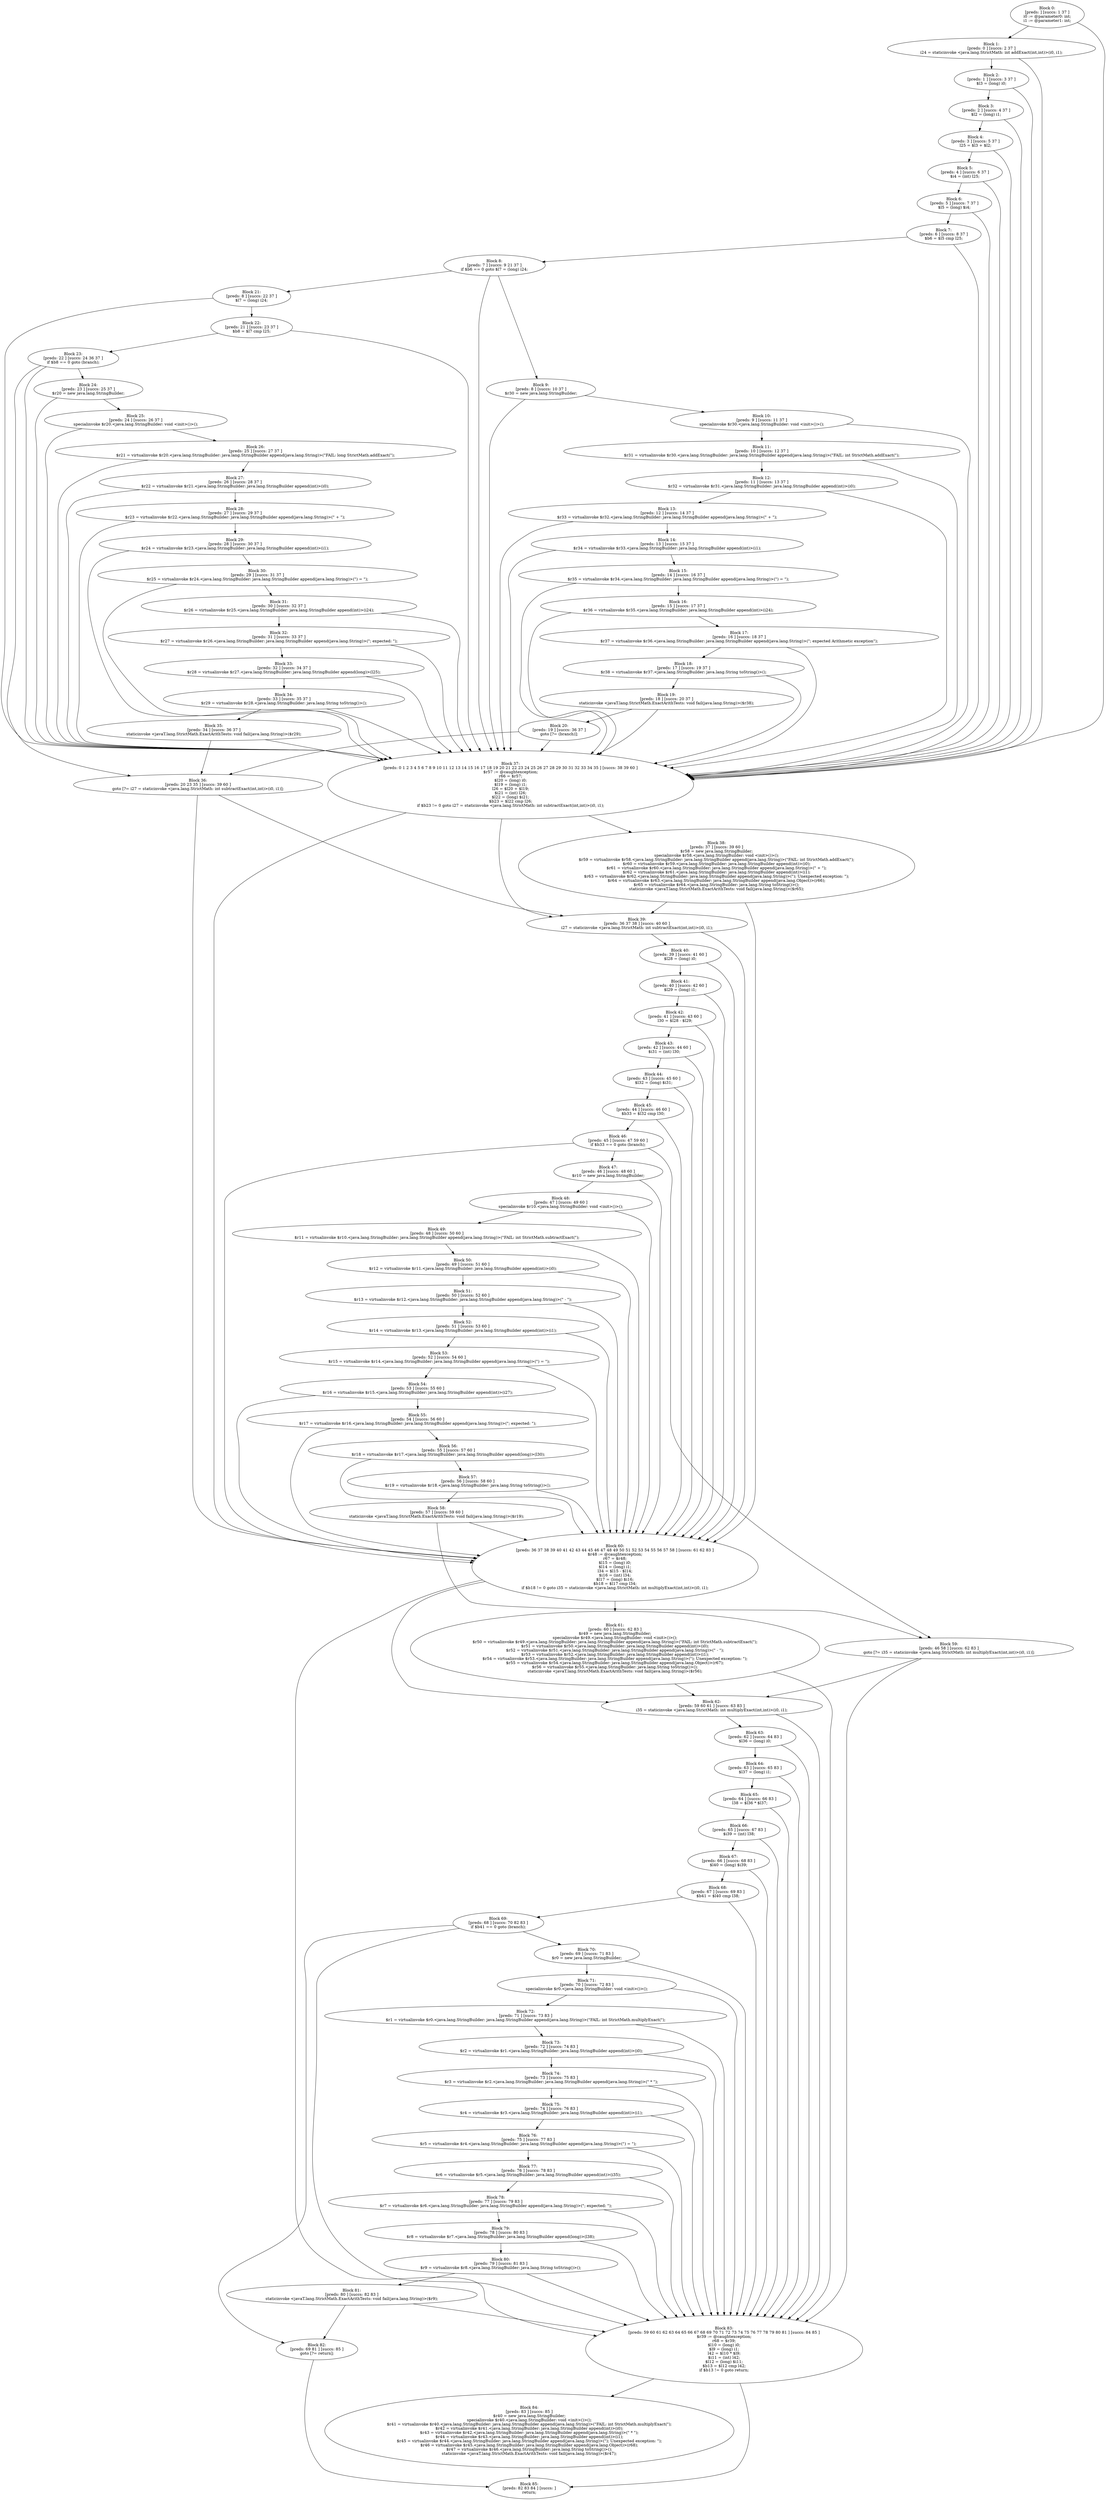 digraph "unitGraph" {
    "Block 0:
[preds: ] [succs: 1 37 ]
i0 := @parameter0: int;
i1 := @parameter1: int;
"
    "Block 1:
[preds: 0 ] [succs: 2 37 ]
i24 = staticinvoke <java.lang.StrictMath: int addExact(int,int)>(i0, i1);
"
    "Block 2:
[preds: 1 ] [succs: 3 37 ]
$l3 = (long) i0;
"
    "Block 3:
[preds: 2 ] [succs: 4 37 ]
$l2 = (long) i1;
"
    "Block 4:
[preds: 3 ] [succs: 5 37 ]
l25 = $l3 + $l2;
"
    "Block 5:
[preds: 4 ] [succs: 6 37 ]
$i4 = (int) l25;
"
    "Block 6:
[preds: 5 ] [succs: 7 37 ]
$l5 = (long) $i4;
"
    "Block 7:
[preds: 6 ] [succs: 8 37 ]
$b6 = $l5 cmp l25;
"
    "Block 8:
[preds: 7 ] [succs: 9 21 37 ]
if $b6 == 0 goto $l7 = (long) i24;
"
    "Block 9:
[preds: 8 ] [succs: 10 37 ]
$r30 = new java.lang.StringBuilder;
"
    "Block 10:
[preds: 9 ] [succs: 11 37 ]
specialinvoke $r30.<java.lang.StringBuilder: void <init>()>();
"
    "Block 11:
[preds: 10 ] [succs: 12 37 ]
$r31 = virtualinvoke $r30.<java.lang.StringBuilder: java.lang.StringBuilder append(java.lang.String)>(\"FAIL: int StrictMath.addExact(\");
"
    "Block 12:
[preds: 11 ] [succs: 13 37 ]
$r32 = virtualinvoke $r31.<java.lang.StringBuilder: java.lang.StringBuilder append(int)>(i0);
"
    "Block 13:
[preds: 12 ] [succs: 14 37 ]
$r33 = virtualinvoke $r32.<java.lang.StringBuilder: java.lang.StringBuilder append(java.lang.String)>(\" + \");
"
    "Block 14:
[preds: 13 ] [succs: 15 37 ]
$r34 = virtualinvoke $r33.<java.lang.StringBuilder: java.lang.StringBuilder append(int)>(i1);
"
    "Block 15:
[preds: 14 ] [succs: 16 37 ]
$r35 = virtualinvoke $r34.<java.lang.StringBuilder: java.lang.StringBuilder append(java.lang.String)>(\") = \");
"
    "Block 16:
[preds: 15 ] [succs: 17 37 ]
$r36 = virtualinvoke $r35.<java.lang.StringBuilder: java.lang.StringBuilder append(int)>(i24);
"
    "Block 17:
[preds: 16 ] [succs: 18 37 ]
$r37 = virtualinvoke $r36.<java.lang.StringBuilder: java.lang.StringBuilder append(java.lang.String)>(\"; expected Arithmetic exception\");
"
    "Block 18:
[preds: 17 ] [succs: 19 37 ]
$r38 = virtualinvoke $r37.<java.lang.StringBuilder: java.lang.String toString()>();
"
    "Block 19:
[preds: 18 ] [succs: 20 37 ]
staticinvoke <javaT.lang.StrictMath.ExactArithTests: void fail(java.lang.String)>($r38);
"
    "Block 20:
[preds: 19 ] [succs: 36 37 ]
goto [?= (branch)];
"
    "Block 21:
[preds: 8 ] [succs: 22 37 ]
$l7 = (long) i24;
"
    "Block 22:
[preds: 21 ] [succs: 23 37 ]
$b8 = $l7 cmp l25;
"
    "Block 23:
[preds: 22 ] [succs: 24 36 37 ]
if $b8 == 0 goto (branch);
"
    "Block 24:
[preds: 23 ] [succs: 25 37 ]
$r20 = new java.lang.StringBuilder;
"
    "Block 25:
[preds: 24 ] [succs: 26 37 ]
specialinvoke $r20.<java.lang.StringBuilder: void <init>()>();
"
    "Block 26:
[preds: 25 ] [succs: 27 37 ]
$r21 = virtualinvoke $r20.<java.lang.StringBuilder: java.lang.StringBuilder append(java.lang.String)>(\"FAIL: long StrictMath.addExact(\");
"
    "Block 27:
[preds: 26 ] [succs: 28 37 ]
$r22 = virtualinvoke $r21.<java.lang.StringBuilder: java.lang.StringBuilder append(int)>(i0);
"
    "Block 28:
[preds: 27 ] [succs: 29 37 ]
$r23 = virtualinvoke $r22.<java.lang.StringBuilder: java.lang.StringBuilder append(java.lang.String)>(\" + \");
"
    "Block 29:
[preds: 28 ] [succs: 30 37 ]
$r24 = virtualinvoke $r23.<java.lang.StringBuilder: java.lang.StringBuilder append(int)>(i1);
"
    "Block 30:
[preds: 29 ] [succs: 31 37 ]
$r25 = virtualinvoke $r24.<java.lang.StringBuilder: java.lang.StringBuilder append(java.lang.String)>(\") = \");
"
    "Block 31:
[preds: 30 ] [succs: 32 37 ]
$r26 = virtualinvoke $r25.<java.lang.StringBuilder: java.lang.StringBuilder append(int)>(i24);
"
    "Block 32:
[preds: 31 ] [succs: 33 37 ]
$r27 = virtualinvoke $r26.<java.lang.StringBuilder: java.lang.StringBuilder append(java.lang.String)>(\"; expected: \");
"
    "Block 33:
[preds: 32 ] [succs: 34 37 ]
$r28 = virtualinvoke $r27.<java.lang.StringBuilder: java.lang.StringBuilder append(long)>(l25);
"
    "Block 34:
[preds: 33 ] [succs: 35 37 ]
$r29 = virtualinvoke $r28.<java.lang.StringBuilder: java.lang.String toString()>();
"
    "Block 35:
[preds: 34 ] [succs: 36 37 ]
staticinvoke <javaT.lang.StrictMath.ExactArithTests: void fail(java.lang.String)>($r29);
"
    "Block 36:
[preds: 20 23 35 ] [succs: 39 60 ]
goto [?= i27 = staticinvoke <java.lang.StrictMath: int subtractExact(int,int)>(i0, i1)];
"
    "Block 37:
[preds: 0 1 2 3 4 5 6 7 8 9 10 11 12 13 14 15 16 17 18 19 20 21 22 23 24 25 26 27 28 29 30 31 32 33 34 35 ] [succs: 38 39 60 ]
$r57 := @caughtexception;
r66 = $r57;
$l20 = (long) i0;
$l19 = (long) i1;
l26 = $l20 + $l19;
$i21 = (int) l26;
$l22 = (long) $i21;
$b23 = $l22 cmp l26;
if $b23 != 0 goto i27 = staticinvoke <java.lang.StrictMath: int subtractExact(int,int)>(i0, i1);
"
    "Block 38:
[preds: 37 ] [succs: 39 60 ]
$r58 = new java.lang.StringBuilder;
specialinvoke $r58.<java.lang.StringBuilder: void <init>()>();
$r59 = virtualinvoke $r58.<java.lang.StringBuilder: java.lang.StringBuilder append(java.lang.String)>(\"FAIL: int StrictMath.addExact(\");
$r60 = virtualinvoke $r59.<java.lang.StringBuilder: java.lang.StringBuilder append(int)>(i0);
$r61 = virtualinvoke $r60.<java.lang.StringBuilder: java.lang.StringBuilder append(java.lang.String)>(\" + \");
$r62 = virtualinvoke $r61.<java.lang.StringBuilder: java.lang.StringBuilder append(int)>(i1);
$r63 = virtualinvoke $r62.<java.lang.StringBuilder: java.lang.StringBuilder append(java.lang.String)>(\"); Unexpected exception: \");
$r64 = virtualinvoke $r63.<java.lang.StringBuilder: java.lang.StringBuilder append(java.lang.Object)>(r66);
$r65 = virtualinvoke $r64.<java.lang.StringBuilder: java.lang.String toString()>();
staticinvoke <javaT.lang.StrictMath.ExactArithTests: void fail(java.lang.String)>($r65);
"
    "Block 39:
[preds: 36 37 38 ] [succs: 40 60 ]
i27 = staticinvoke <java.lang.StrictMath: int subtractExact(int,int)>(i0, i1);
"
    "Block 40:
[preds: 39 ] [succs: 41 60 ]
$l28 = (long) i0;
"
    "Block 41:
[preds: 40 ] [succs: 42 60 ]
$l29 = (long) i1;
"
    "Block 42:
[preds: 41 ] [succs: 43 60 ]
l30 = $l28 - $l29;
"
    "Block 43:
[preds: 42 ] [succs: 44 60 ]
$i31 = (int) l30;
"
    "Block 44:
[preds: 43 ] [succs: 45 60 ]
$l32 = (long) $i31;
"
    "Block 45:
[preds: 44 ] [succs: 46 60 ]
$b33 = $l32 cmp l30;
"
    "Block 46:
[preds: 45 ] [succs: 47 59 60 ]
if $b33 == 0 goto (branch);
"
    "Block 47:
[preds: 46 ] [succs: 48 60 ]
$r10 = new java.lang.StringBuilder;
"
    "Block 48:
[preds: 47 ] [succs: 49 60 ]
specialinvoke $r10.<java.lang.StringBuilder: void <init>()>();
"
    "Block 49:
[preds: 48 ] [succs: 50 60 ]
$r11 = virtualinvoke $r10.<java.lang.StringBuilder: java.lang.StringBuilder append(java.lang.String)>(\"FAIL: int StrictMath.subtractExact(\");
"
    "Block 50:
[preds: 49 ] [succs: 51 60 ]
$r12 = virtualinvoke $r11.<java.lang.StringBuilder: java.lang.StringBuilder append(int)>(i0);
"
    "Block 51:
[preds: 50 ] [succs: 52 60 ]
$r13 = virtualinvoke $r12.<java.lang.StringBuilder: java.lang.StringBuilder append(java.lang.String)>(\" - \");
"
    "Block 52:
[preds: 51 ] [succs: 53 60 ]
$r14 = virtualinvoke $r13.<java.lang.StringBuilder: java.lang.StringBuilder append(int)>(i1);
"
    "Block 53:
[preds: 52 ] [succs: 54 60 ]
$r15 = virtualinvoke $r14.<java.lang.StringBuilder: java.lang.StringBuilder append(java.lang.String)>(\") = \");
"
    "Block 54:
[preds: 53 ] [succs: 55 60 ]
$r16 = virtualinvoke $r15.<java.lang.StringBuilder: java.lang.StringBuilder append(int)>(i27);
"
    "Block 55:
[preds: 54 ] [succs: 56 60 ]
$r17 = virtualinvoke $r16.<java.lang.StringBuilder: java.lang.StringBuilder append(java.lang.String)>(\"; expected: \");
"
    "Block 56:
[preds: 55 ] [succs: 57 60 ]
$r18 = virtualinvoke $r17.<java.lang.StringBuilder: java.lang.StringBuilder append(long)>(l30);
"
    "Block 57:
[preds: 56 ] [succs: 58 60 ]
$r19 = virtualinvoke $r18.<java.lang.StringBuilder: java.lang.String toString()>();
"
    "Block 58:
[preds: 57 ] [succs: 59 60 ]
staticinvoke <javaT.lang.StrictMath.ExactArithTests: void fail(java.lang.String)>($r19);
"
    "Block 59:
[preds: 46 58 ] [succs: 62 83 ]
goto [?= i35 = staticinvoke <java.lang.StrictMath: int multiplyExact(int,int)>(i0, i1)];
"
    "Block 60:
[preds: 36 37 38 39 40 41 42 43 44 45 46 47 48 49 50 51 52 53 54 55 56 57 58 ] [succs: 61 62 83 ]
$r48 := @caughtexception;
r67 = $r48;
$l15 = (long) i0;
$l14 = (long) i1;
l34 = $l15 - $l14;
$i16 = (int) l34;
$l17 = (long) $i16;
$b18 = $l17 cmp l34;
if $b18 != 0 goto i35 = staticinvoke <java.lang.StrictMath: int multiplyExact(int,int)>(i0, i1);
"
    "Block 61:
[preds: 60 ] [succs: 62 83 ]
$r49 = new java.lang.StringBuilder;
specialinvoke $r49.<java.lang.StringBuilder: void <init>()>();
$r50 = virtualinvoke $r49.<java.lang.StringBuilder: java.lang.StringBuilder append(java.lang.String)>(\"FAIL: int StrictMath.subtractExact(\");
$r51 = virtualinvoke $r50.<java.lang.StringBuilder: java.lang.StringBuilder append(int)>(i0);
$r52 = virtualinvoke $r51.<java.lang.StringBuilder: java.lang.StringBuilder append(java.lang.String)>(\" - \");
$r53 = virtualinvoke $r52.<java.lang.StringBuilder: java.lang.StringBuilder append(int)>(i1);
$r54 = virtualinvoke $r53.<java.lang.StringBuilder: java.lang.StringBuilder append(java.lang.String)>(\"); Unexpected exception: \");
$r55 = virtualinvoke $r54.<java.lang.StringBuilder: java.lang.StringBuilder append(java.lang.Object)>(r67);
$r56 = virtualinvoke $r55.<java.lang.StringBuilder: java.lang.String toString()>();
staticinvoke <javaT.lang.StrictMath.ExactArithTests: void fail(java.lang.String)>($r56);
"
    "Block 62:
[preds: 59 60 61 ] [succs: 63 83 ]
i35 = staticinvoke <java.lang.StrictMath: int multiplyExact(int,int)>(i0, i1);
"
    "Block 63:
[preds: 62 ] [succs: 64 83 ]
$l36 = (long) i0;
"
    "Block 64:
[preds: 63 ] [succs: 65 83 ]
$l37 = (long) i1;
"
    "Block 65:
[preds: 64 ] [succs: 66 83 ]
l38 = $l36 * $l37;
"
    "Block 66:
[preds: 65 ] [succs: 67 83 ]
$i39 = (int) l38;
"
    "Block 67:
[preds: 66 ] [succs: 68 83 ]
$l40 = (long) $i39;
"
    "Block 68:
[preds: 67 ] [succs: 69 83 ]
$b41 = $l40 cmp l38;
"
    "Block 69:
[preds: 68 ] [succs: 70 82 83 ]
if $b41 == 0 goto (branch);
"
    "Block 70:
[preds: 69 ] [succs: 71 83 ]
$r0 = new java.lang.StringBuilder;
"
    "Block 71:
[preds: 70 ] [succs: 72 83 ]
specialinvoke $r0.<java.lang.StringBuilder: void <init>()>();
"
    "Block 72:
[preds: 71 ] [succs: 73 83 ]
$r1 = virtualinvoke $r0.<java.lang.StringBuilder: java.lang.StringBuilder append(java.lang.String)>(\"FAIL: int StrictMath.multiplyExact(\");
"
    "Block 73:
[preds: 72 ] [succs: 74 83 ]
$r2 = virtualinvoke $r1.<java.lang.StringBuilder: java.lang.StringBuilder append(int)>(i0);
"
    "Block 74:
[preds: 73 ] [succs: 75 83 ]
$r3 = virtualinvoke $r2.<java.lang.StringBuilder: java.lang.StringBuilder append(java.lang.String)>(\" * \");
"
    "Block 75:
[preds: 74 ] [succs: 76 83 ]
$r4 = virtualinvoke $r3.<java.lang.StringBuilder: java.lang.StringBuilder append(int)>(i1);
"
    "Block 76:
[preds: 75 ] [succs: 77 83 ]
$r5 = virtualinvoke $r4.<java.lang.StringBuilder: java.lang.StringBuilder append(java.lang.String)>(\") = \");
"
    "Block 77:
[preds: 76 ] [succs: 78 83 ]
$r6 = virtualinvoke $r5.<java.lang.StringBuilder: java.lang.StringBuilder append(int)>(i35);
"
    "Block 78:
[preds: 77 ] [succs: 79 83 ]
$r7 = virtualinvoke $r6.<java.lang.StringBuilder: java.lang.StringBuilder append(java.lang.String)>(\"; expected: \");
"
    "Block 79:
[preds: 78 ] [succs: 80 83 ]
$r8 = virtualinvoke $r7.<java.lang.StringBuilder: java.lang.StringBuilder append(long)>(l38);
"
    "Block 80:
[preds: 79 ] [succs: 81 83 ]
$r9 = virtualinvoke $r8.<java.lang.StringBuilder: java.lang.String toString()>();
"
    "Block 81:
[preds: 80 ] [succs: 82 83 ]
staticinvoke <javaT.lang.StrictMath.ExactArithTests: void fail(java.lang.String)>($r9);
"
    "Block 82:
[preds: 69 81 ] [succs: 85 ]
goto [?= return];
"
    "Block 83:
[preds: 59 60 61 62 63 64 65 66 67 68 69 70 71 72 73 74 75 76 77 78 79 80 81 ] [succs: 84 85 ]
$r39 := @caughtexception;
r68 = $r39;
$l10 = (long) i0;
$l9 = (long) i1;
l42 = $l10 * $l9;
$i11 = (int) l42;
$l12 = (long) $i11;
$b13 = $l12 cmp l42;
if $b13 != 0 goto return;
"
    "Block 84:
[preds: 83 ] [succs: 85 ]
$r40 = new java.lang.StringBuilder;
specialinvoke $r40.<java.lang.StringBuilder: void <init>()>();
$r41 = virtualinvoke $r40.<java.lang.StringBuilder: java.lang.StringBuilder append(java.lang.String)>(\"FAIL: int StrictMath.multiplyExact(\");
$r42 = virtualinvoke $r41.<java.lang.StringBuilder: java.lang.StringBuilder append(int)>(i0);
$r43 = virtualinvoke $r42.<java.lang.StringBuilder: java.lang.StringBuilder append(java.lang.String)>(\" * \");
$r44 = virtualinvoke $r43.<java.lang.StringBuilder: java.lang.StringBuilder append(int)>(i1);
$r45 = virtualinvoke $r44.<java.lang.StringBuilder: java.lang.StringBuilder append(java.lang.String)>(\"); Unexpected exception: \");
$r46 = virtualinvoke $r45.<java.lang.StringBuilder: java.lang.StringBuilder append(java.lang.Object)>(r68);
$r47 = virtualinvoke $r46.<java.lang.StringBuilder: java.lang.String toString()>();
staticinvoke <javaT.lang.StrictMath.ExactArithTests: void fail(java.lang.String)>($r47);
"
    "Block 85:
[preds: 82 83 84 ] [succs: ]
return;
"
    "Block 0:
[preds: ] [succs: 1 37 ]
i0 := @parameter0: int;
i1 := @parameter1: int;
"->"Block 1:
[preds: 0 ] [succs: 2 37 ]
i24 = staticinvoke <java.lang.StrictMath: int addExact(int,int)>(i0, i1);
";
    "Block 0:
[preds: ] [succs: 1 37 ]
i0 := @parameter0: int;
i1 := @parameter1: int;
"->"Block 37:
[preds: 0 1 2 3 4 5 6 7 8 9 10 11 12 13 14 15 16 17 18 19 20 21 22 23 24 25 26 27 28 29 30 31 32 33 34 35 ] [succs: 38 39 60 ]
$r57 := @caughtexception;
r66 = $r57;
$l20 = (long) i0;
$l19 = (long) i1;
l26 = $l20 + $l19;
$i21 = (int) l26;
$l22 = (long) $i21;
$b23 = $l22 cmp l26;
if $b23 != 0 goto i27 = staticinvoke <java.lang.StrictMath: int subtractExact(int,int)>(i0, i1);
";
    "Block 1:
[preds: 0 ] [succs: 2 37 ]
i24 = staticinvoke <java.lang.StrictMath: int addExact(int,int)>(i0, i1);
"->"Block 2:
[preds: 1 ] [succs: 3 37 ]
$l3 = (long) i0;
";
    "Block 1:
[preds: 0 ] [succs: 2 37 ]
i24 = staticinvoke <java.lang.StrictMath: int addExact(int,int)>(i0, i1);
"->"Block 37:
[preds: 0 1 2 3 4 5 6 7 8 9 10 11 12 13 14 15 16 17 18 19 20 21 22 23 24 25 26 27 28 29 30 31 32 33 34 35 ] [succs: 38 39 60 ]
$r57 := @caughtexception;
r66 = $r57;
$l20 = (long) i0;
$l19 = (long) i1;
l26 = $l20 + $l19;
$i21 = (int) l26;
$l22 = (long) $i21;
$b23 = $l22 cmp l26;
if $b23 != 0 goto i27 = staticinvoke <java.lang.StrictMath: int subtractExact(int,int)>(i0, i1);
";
    "Block 2:
[preds: 1 ] [succs: 3 37 ]
$l3 = (long) i0;
"->"Block 3:
[preds: 2 ] [succs: 4 37 ]
$l2 = (long) i1;
";
    "Block 2:
[preds: 1 ] [succs: 3 37 ]
$l3 = (long) i0;
"->"Block 37:
[preds: 0 1 2 3 4 5 6 7 8 9 10 11 12 13 14 15 16 17 18 19 20 21 22 23 24 25 26 27 28 29 30 31 32 33 34 35 ] [succs: 38 39 60 ]
$r57 := @caughtexception;
r66 = $r57;
$l20 = (long) i0;
$l19 = (long) i1;
l26 = $l20 + $l19;
$i21 = (int) l26;
$l22 = (long) $i21;
$b23 = $l22 cmp l26;
if $b23 != 0 goto i27 = staticinvoke <java.lang.StrictMath: int subtractExact(int,int)>(i0, i1);
";
    "Block 3:
[preds: 2 ] [succs: 4 37 ]
$l2 = (long) i1;
"->"Block 4:
[preds: 3 ] [succs: 5 37 ]
l25 = $l3 + $l2;
";
    "Block 3:
[preds: 2 ] [succs: 4 37 ]
$l2 = (long) i1;
"->"Block 37:
[preds: 0 1 2 3 4 5 6 7 8 9 10 11 12 13 14 15 16 17 18 19 20 21 22 23 24 25 26 27 28 29 30 31 32 33 34 35 ] [succs: 38 39 60 ]
$r57 := @caughtexception;
r66 = $r57;
$l20 = (long) i0;
$l19 = (long) i1;
l26 = $l20 + $l19;
$i21 = (int) l26;
$l22 = (long) $i21;
$b23 = $l22 cmp l26;
if $b23 != 0 goto i27 = staticinvoke <java.lang.StrictMath: int subtractExact(int,int)>(i0, i1);
";
    "Block 4:
[preds: 3 ] [succs: 5 37 ]
l25 = $l3 + $l2;
"->"Block 5:
[preds: 4 ] [succs: 6 37 ]
$i4 = (int) l25;
";
    "Block 4:
[preds: 3 ] [succs: 5 37 ]
l25 = $l3 + $l2;
"->"Block 37:
[preds: 0 1 2 3 4 5 6 7 8 9 10 11 12 13 14 15 16 17 18 19 20 21 22 23 24 25 26 27 28 29 30 31 32 33 34 35 ] [succs: 38 39 60 ]
$r57 := @caughtexception;
r66 = $r57;
$l20 = (long) i0;
$l19 = (long) i1;
l26 = $l20 + $l19;
$i21 = (int) l26;
$l22 = (long) $i21;
$b23 = $l22 cmp l26;
if $b23 != 0 goto i27 = staticinvoke <java.lang.StrictMath: int subtractExact(int,int)>(i0, i1);
";
    "Block 5:
[preds: 4 ] [succs: 6 37 ]
$i4 = (int) l25;
"->"Block 6:
[preds: 5 ] [succs: 7 37 ]
$l5 = (long) $i4;
";
    "Block 5:
[preds: 4 ] [succs: 6 37 ]
$i4 = (int) l25;
"->"Block 37:
[preds: 0 1 2 3 4 5 6 7 8 9 10 11 12 13 14 15 16 17 18 19 20 21 22 23 24 25 26 27 28 29 30 31 32 33 34 35 ] [succs: 38 39 60 ]
$r57 := @caughtexception;
r66 = $r57;
$l20 = (long) i0;
$l19 = (long) i1;
l26 = $l20 + $l19;
$i21 = (int) l26;
$l22 = (long) $i21;
$b23 = $l22 cmp l26;
if $b23 != 0 goto i27 = staticinvoke <java.lang.StrictMath: int subtractExact(int,int)>(i0, i1);
";
    "Block 6:
[preds: 5 ] [succs: 7 37 ]
$l5 = (long) $i4;
"->"Block 7:
[preds: 6 ] [succs: 8 37 ]
$b6 = $l5 cmp l25;
";
    "Block 6:
[preds: 5 ] [succs: 7 37 ]
$l5 = (long) $i4;
"->"Block 37:
[preds: 0 1 2 3 4 5 6 7 8 9 10 11 12 13 14 15 16 17 18 19 20 21 22 23 24 25 26 27 28 29 30 31 32 33 34 35 ] [succs: 38 39 60 ]
$r57 := @caughtexception;
r66 = $r57;
$l20 = (long) i0;
$l19 = (long) i1;
l26 = $l20 + $l19;
$i21 = (int) l26;
$l22 = (long) $i21;
$b23 = $l22 cmp l26;
if $b23 != 0 goto i27 = staticinvoke <java.lang.StrictMath: int subtractExact(int,int)>(i0, i1);
";
    "Block 7:
[preds: 6 ] [succs: 8 37 ]
$b6 = $l5 cmp l25;
"->"Block 8:
[preds: 7 ] [succs: 9 21 37 ]
if $b6 == 0 goto $l7 = (long) i24;
";
    "Block 7:
[preds: 6 ] [succs: 8 37 ]
$b6 = $l5 cmp l25;
"->"Block 37:
[preds: 0 1 2 3 4 5 6 7 8 9 10 11 12 13 14 15 16 17 18 19 20 21 22 23 24 25 26 27 28 29 30 31 32 33 34 35 ] [succs: 38 39 60 ]
$r57 := @caughtexception;
r66 = $r57;
$l20 = (long) i0;
$l19 = (long) i1;
l26 = $l20 + $l19;
$i21 = (int) l26;
$l22 = (long) $i21;
$b23 = $l22 cmp l26;
if $b23 != 0 goto i27 = staticinvoke <java.lang.StrictMath: int subtractExact(int,int)>(i0, i1);
";
    "Block 8:
[preds: 7 ] [succs: 9 21 37 ]
if $b6 == 0 goto $l7 = (long) i24;
"->"Block 9:
[preds: 8 ] [succs: 10 37 ]
$r30 = new java.lang.StringBuilder;
";
    "Block 8:
[preds: 7 ] [succs: 9 21 37 ]
if $b6 == 0 goto $l7 = (long) i24;
"->"Block 21:
[preds: 8 ] [succs: 22 37 ]
$l7 = (long) i24;
";
    "Block 8:
[preds: 7 ] [succs: 9 21 37 ]
if $b6 == 0 goto $l7 = (long) i24;
"->"Block 37:
[preds: 0 1 2 3 4 5 6 7 8 9 10 11 12 13 14 15 16 17 18 19 20 21 22 23 24 25 26 27 28 29 30 31 32 33 34 35 ] [succs: 38 39 60 ]
$r57 := @caughtexception;
r66 = $r57;
$l20 = (long) i0;
$l19 = (long) i1;
l26 = $l20 + $l19;
$i21 = (int) l26;
$l22 = (long) $i21;
$b23 = $l22 cmp l26;
if $b23 != 0 goto i27 = staticinvoke <java.lang.StrictMath: int subtractExact(int,int)>(i0, i1);
";
    "Block 9:
[preds: 8 ] [succs: 10 37 ]
$r30 = new java.lang.StringBuilder;
"->"Block 10:
[preds: 9 ] [succs: 11 37 ]
specialinvoke $r30.<java.lang.StringBuilder: void <init>()>();
";
    "Block 9:
[preds: 8 ] [succs: 10 37 ]
$r30 = new java.lang.StringBuilder;
"->"Block 37:
[preds: 0 1 2 3 4 5 6 7 8 9 10 11 12 13 14 15 16 17 18 19 20 21 22 23 24 25 26 27 28 29 30 31 32 33 34 35 ] [succs: 38 39 60 ]
$r57 := @caughtexception;
r66 = $r57;
$l20 = (long) i0;
$l19 = (long) i1;
l26 = $l20 + $l19;
$i21 = (int) l26;
$l22 = (long) $i21;
$b23 = $l22 cmp l26;
if $b23 != 0 goto i27 = staticinvoke <java.lang.StrictMath: int subtractExact(int,int)>(i0, i1);
";
    "Block 10:
[preds: 9 ] [succs: 11 37 ]
specialinvoke $r30.<java.lang.StringBuilder: void <init>()>();
"->"Block 11:
[preds: 10 ] [succs: 12 37 ]
$r31 = virtualinvoke $r30.<java.lang.StringBuilder: java.lang.StringBuilder append(java.lang.String)>(\"FAIL: int StrictMath.addExact(\");
";
    "Block 10:
[preds: 9 ] [succs: 11 37 ]
specialinvoke $r30.<java.lang.StringBuilder: void <init>()>();
"->"Block 37:
[preds: 0 1 2 3 4 5 6 7 8 9 10 11 12 13 14 15 16 17 18 19 20 21 22 23 24 25 26 27 28 29 30 31 32 33 34 35 ] [succs: 38 39 60 ]
$r57 := @caughtexception;
r66 = $r57;
$l20 = (long) i0;
$l19 = (long) i1;
l26 = $l20 + $l19;
$i21 = (int) l26;
$l22 = (long) $i21;
$b23 = $l22 cmp l26;
if $b23 != 0 goto i27 = staticinvoke <java.lang.StrictMath: int subtractExact(int,int)>(i0, i1);
";
    "Block 11:
[preds: 10 ] [succs: 12 37 ]
$r31 = virtualinvoke $r30.<java.lang.StringBuilder: java.lang.StringBuilder append(java.lang.String)>(\"FAIL: int StrictMath.addExact(\");
"->"Block 12:
[preds: 11 ] [succs: 13 37 ]
$r32 = virtualinvoke $r31.<java.lang.StringBuilder: java.lang.StringBuilder append(int)>(i0);
";
    "Block 11:
[preds: 10 ] [succs: 12 37 ]
$r31 = virtualinvoke $r30.<java.lang.StringBuilder: java.lang.StringBuilder append(java.lang.String)>(\"FAIL: int StrictMath.addExact(\");
"->"Block 37:
[preds: 0 1 2 3 4 5 6 7 8 9 10 11 12 13 14 15 16 17 18 19 20 21 22 23 24 25 26 27 28 29 30 31 32 33 34 35 ] [succs: 38 39 60 ]
$r57 := @caughtexception;
r66 = $r57;
$l20 = (long) i0;
$l19 = (long) i1;
l26 = $l20 + $l19;
$i21 = (int) l26;
$l22 = (long) $i21;
$b23 = $l22 cmp l26;
if $b23 != 0 goto i27 = staticinvoke <java.lang.StrictMath: int subtractExact(int,int)>(i0, i1);
";
    "Block 12:
[preds: 11 ] [succs: 13 37 ]
$r32 = virtualinvoke $r31.<java.lang.StringBuilder: java.lang.StringBuilder append(int)>(i0);
"->"Block 13:
[preds: 12 ] [succs: 14 37 ]
$r33 = virtualinvoke $r32.<java.lang.StringBuilder: java.lang.StringBuilder append(java.lang.String)>(\" + \");
";
    "Block 12:
[preds: 11 ] [succs: 13 37 ]
$r32 = virtualinvoke $r31.<java.lang.StringBuilder: java.lang.StringBuilder append(int)>(i0);
"->"Block 37:
[preds: 0 1 2 3 4 5 6 7 8 9 10 11 12 13 14 15 16 17 18 19 20 21 22 23 24 25 26 27 28 29 30 31 32 33 34 35 ] [succs: 38 39 60 ]
$r57 := @caughtexception;
r66 = $r57;
$l20 = (long) i0;
$l19 = (long) i1;
l26 = $l20 + $l19;
$i21 = (int) l26;
$l22 = (long) $i21;
$b23 = $l22 cmp l26;
if $b23 != 0 goto i27 = staticinvoke <java.lang.StrictMath: int subtractExact(int,int)>(i0, i1);
";
    "Block 13:
[preds: 12 ] [succs: 14 37 ]
$r33 = virtualinvoke $r32.<java.lang.StringBuilder: java.lang.StringBuilder append(java.lang.String)>(\" + \");
"->"Block 14:
[preds: 13 ] [succs: 15 37 ]
$r34 = virtualinvoke $r33.<java.lang.StringBuilder: java.lang.StringBuilder append(int)>(i1);
";
    "Block 13:
[preds: 12 ] [succs: 14 37 ]
$r33 = virtualinvoke $r32.<java.lang.StringBuilder: java.lang.StringBuilder append(java.lang.String)>(\" + \");
"->"Block 37:
[preds: 0 1 2 3 4 5 6 7 8 9 10 11 12 13 14 15 16 17 18 19 20 21 22 23 24 25 26 27 28 29 30 31 32 33 34 35 ] [succs: 38 39 60 ]
$r57 := @caughtexception;
r66 = $r57;
$l20 = (long) i0;
$l19 = (long) i1;
l26 = $l20 + $l19;
$i21 = (int) l26;
$l22 = (long) $i21;
$b23 = $l22 cmp l26;
if $b23 != 0 goto i27 = staticinvoke <java.lang.StrictMath: int subtractExact(int,int)>(i0, i1);
";
    "Block 14:
[preds: 13 ] [succs: 15 37 ]
$r34 = virtualinvoke $r33.<java.lang.StringBuilder: java.lang.StringBuilder append(int)>(i1);
"->"Block 15:
[preds: 14 ] [succs: 16 37 ]
$r35 = virtualinvoke $r34.<java.lang.StringBuilder: java.lang.StringBuilder append(java.lang.String)>(\") = \");
";
    "Block 14:
[preds: 13 ] [succs: 15 37 ]
$r34 = virtualinvoke $r33.<java.lang.StringBuilder: java.lang.StringBuilder append(int)>(i1);
"->"Block 37:
[preds: 0 1 2 3 4 5 6 7 8 9 10 11 12 13 14 15 16 17 18 19 20 21 22 23 24 25 26 27 28 29 30 31 32 33 34 35 ] [succs: 38 39 60 ]
$r57 := @caughtexception;
r66 = $r57;
$l20 = (long) i0;
$l19 = (long) i1;
l26 = $l20 + $l19;
$i21 = (int) l26;
$l22 = (long) $i21;
$b23 = $l22 cmp l26;
if $b23 != 0 goto i27 = staticinvoke <java.lang.StrictMath: int subtractExact(int,int)>(i0, i1);
";
    "Block 15:
[preds: 14 ] [succs: 16 37 ]
$r35 = virtualinvoke $r34.<java.lang.StringBuilder: java.lang.StringBuilder append(java.lang.String)>(\") = \");
"->"Block 16:
[preds: 15 ] [succs: 17 37 ]
$r36 = virtualinvoke $r35.<java.lang.StringBuilder: java.lang.StringBuilder append(int)>(i24);
";
    "Block 15:
[preds: 14 ] [succs: 16 37 ]
$r35 = virtualinvoke $r34.<java.lang.StringBuilder: java.lang.StringBuilder append(java.lang.String)>(\") = \");
"->"Block 37:
[preds: 0 1 2 3 4 5 6 7 8 9 10 11 12 13 14 15 16 17 18 19 20 21 22 23 24 25 26 27 28 29 30 31 32 33 34 35 ] [succs: 38 39 60 ]
$r57 := @caughtexception;
r66 = $r57;
$l20 = (long) i0;
$l19 = (long) i1;
l26 = $l20 + $l19;
$i21 = (int) l26;
$l22 = (long) $i21;
$b23 = $l22 cmp l26;
if $b23 != 0 goto i27 = staticinvoke <java.lang.StrictMath: int subtractExact(int,int)>(i0, i1);
";
    "Block 16:
[preds: 15 ] [succs: 17 37 ]
$r36 = virtualinvoke $r35.<java.lang.StringBuilder: java.lang.StringBuilder append(int)>(i24);
"->"Block 17:
[preds: 16 ] [succs: 18 37 ]
$r37 = virtualinvoke $r36.<java.lang.StringBuilder: java.lang.StringBuilder append(java.lang.String)>(\"; expected Arithmetic exception\");
";
    "Block 16:
[preds: 15 ] [succs: 17 37 ]
$r36 = virtualinvoke $r35.<java.lang.StringBuilder: java.lang.StringBuilder append(int)>(i24);
"->"Block 37:
[preds: 0 1 2 3 4 5 6 7 8 9 10 11 12 13 14 15 16 17 18 19 20 21 22 23 24 25 26 27 28 29 30 31 32 33 34 35 ] [succs: 38 39 60 ]
$r57 := @caughtexception;
r66 = $r57;
$l20 = (long) i0;
$l19 = (long) i1;
l26 = $l20 + $l19;
$i21 = (int) l26;
$l22 = (long) $i21;
$b23 = $l22 cmp l26;
if $b23 != 0 goto i27 = staticinvoke <java.lang.StrictMath: int subtractExact(int,int)>(i0, i1);
";
    "Block 17:
[preds: 16 ] [succs: 18 37 ]
$r37 = virtualinvoke $r36.<java.lang.StringBuilder: java.lang.StringBuilder append(java.lang.String)>(\"; expected Arithmetic exception\");
"->"Block 18:
[preds: 17 ] [succs: 19 37 ]
$r38 = virtualinvoke $r37.<java.lang.StringBuilder: java.lang.String toString()>();
";
    "Block 17:
[preds: 16 ] [succs: 18 37 ]
$r37 = virtualinvoke $r36.<java.lang.StringBuilder: java.lang.StringBuilder append(java.lang.String)>(\"; expected Arithmetic exception\");
"->"Block 37:
[preds: 0 1 2 3 4 5 6 7 8 9 10 11 12 13 14 15 16 17 18 19 20 21 22 23 24 25 26 27 28 29 30 31 32 33 34 35 ] [succs: 38 39 60 ]
$r57 := @caughtexception;
r66 = $r57;
$l20 = (long) i0;
$l19 = (long) i1;
l26 = $l20 + $l19;
$i21 = (int) l26;
$l22 = (long) $i21;
$b23 = $l22 cmp l26;
if $b23 != 0 goto i27 = staticinvoke <java.lang.StrictMath: int subtractExact(int,int)>(i0, i1);
";
    "Block 18:
[preds: 17 ] [succs: 19 37 ]
$r38 = virtualinvoke $r37.<java.lang.StringBuilder: java.lang.String toString()>();
"->"Block 19:
[preds: 18 ] [succs: 20 37 ]
staticinvoke <javaT.lang.StrictMath.ExactArithTests: void fail(java.lang.String)>($r38);
";
    "Block 18:
[preds: 17 ] [succs: 19 37 ]
$r38 = virtualinvoke $r37.<java.lang.StringBuilder: java.lang.String toString()>();
"->"Block 37:
[preds: 0 1 2 3 4 5 6 7 8 9 10 11 12 13 14 15 16 17 18 19 20 21 22 23 24 25 26 27 28 29 30 31 32 33 34 35 ] [succs: 38 39 60 ]
$r57 := @caughtexception;
r66 = $r57;
$l20 = (long) i0;
$l19 = (long) i1;
l26 = $l20 + $l19;
$i21 = (int) l26;
$l22 = (long) $i21;
$b23 = $l22 cmp l26;
if $b23 != 0 goto i27 = staticinvoke <java.lang.StrictMath: int subtractExact(int,int)>(i0, i1);
";
    "Block 19:
[preds: 18 ] [succs: 20 37 ]
staticinvoke <javaT.lang.StrictMath.ExactArithTests: void fail(java.lang.String)>($r38);
"->"Block 20:
[preds: 19 ] [succs: 36 37 ]
goto [?= (branch)];
";
    "Block 19:
[preds: 18 ] [succs: 20 37 ]
staticinvoke <javaT.lang.StrictMath.ExactArithTests: void fail(java.lang.String)>($r38);
"->"Block 37:
[preds: 0 1 2 3 4 5 6 7 8 9 10 11 12 13 14 15 16 17 18 19 20 21 22 23 24 25 26 27 28 29 30 31 32 33 34 35 ] [succs: 38 39 60 ]
$r57 := @caughtexception;
r66 = $r57;
$l20 = (long) i0;
$l19 = (long) i1;
l26 = $l20 + $l19;
$i21 = (int) l26;
$l22 = (long) $i21;
$b23 = $l22 cmp l26;
if $b23 != 0 goto i27 = staticinvoke <java.lang.StrictMath: int subtractExact(int,int)>(i0, i1);
";
    "Block 20:
[preds: 19 ] [succs: 36 37 ]
goto [?= (branch)];
"->"Block 36:
[preds: 20 23 35 ] [succs: 39 60 ]
goto [?= i27 = staticinvoke <java.lang.StrictMath: int subtractExact(int,int)>(i0, i1)];
";
    "Block 20:
[preds: 19 ] [succs: 36 37 ]
goto [?= (branch)];
"->"Block 37:
[preds: 0 1 2 3 4 5 6 7 8 9 10 11 12 13 14 15 16 17 18 19 20 21 22 23 24 25 26 27 28 29 30 31 32 33 34 35 ] [succs: 38 39 60 ]
$r57 := @caughtexception;
r66 = $r57;
$l20 = (long) i0;
$l19 = (long) i1;
l26 = $l20 + $l19;
$i21 = (int) l26;
$l22 = (long) $i21;
$b23 = $l22 cmp l26;
if $b23 != 0 goto i27 = staticinvoke <java.lang.StrictMath: int subtractExact(int,int)>(i0, i1);
";
    "Block 21:
[preds: 8 ] [succs: 22 37 ]
$l7 = (long) i24;
"->"Block 22:
[preds: 21 ] [succs: 23 37 ]
$b8 = $l7 cmp l25;
";
    "Block 21:
[preds: 8 ] [succs: 22 37 ]
$l7 = (long) i24;
"->"Block 37:
[preds: 0 1 2 3 4 5 6 7 8 9 10 11 12 13 14 15 16 17 18 19 20 21 22 23 24 25 26 27 28 29 30 31 32 33 34 35 ] [succs: 38 39 60 ]
$r57 := @caughtexception;
r66 = $r57;
$l20 = (long) i0;
$l19 = (long) i1;
l26 = $l20 + $l19;
$i21 = (int) l26;
$l22 = (long) $i21;
$b23 = $l22 cmp l26;
if $b23 != 0 goto i27 = staticinvoke <java.lang.StrictMath: int subtractExact(int,int)>(i0, i1);
";
    "Block 22:
[preds: 21 ] [succs: 23 37 ]
$b8 = $l7 cmp l25;
"->"Block 23:
[preds: 22 ] [succs: 24 36 37 ]
if $b8 == 0 goto (branch);
";
    "Block 22:
[preds: 21 ] [succs: 23 37 ]
$b8 = $l7 cmp l25;
"->"Block 37:
[preds: 0 1 2 3 4 5 6 7 8 9 10 11 12 13 14 15 16 17 18 19 20 21 22 23 24 25 26 27 28 29 30 31 32 33 34 35 ] [succs: 38 39 60 ]
$r57 := @caughtexception;
r66 = $r57;
$l20 = (long) i0;
$l19 = (long) i1;
l26 = $l20 + $l19;
$i21 = (int) l26;
$l22 = (long) $i21;
$b23 = $l22 cmp l26;
if $b23 != 0 goto i27 = staticinvoke <java.lang.StrictMath: int subtractExact(int,int)>(i0, i1);
";
    "Block 23:
[preds: 22 ] [succs: 24 36 37 ]
if $b8 == 0 goto (branch);
"->"Block 24:
[preds: 23 ] [succs: 25 37 ]
$r20 = new java.lang.StringBuilder;
";
    "Block 23:
[preds: 22 ] [succs: 24 36 37 ]
if $b8 == 0 goto (branch);
"->"Block 36:
[preds: 20 23 35 ] [succs: 39 60 ]
goto [?= i27 = staticinvoke <java.lang.StrictMath: int subtractExact(int,int)>(i0, i1)];
";
    "Block 23:
[preds: 22 ] [succs: 24 36 37 ]
if $b8 == 0 goto (branch);
"->"Block 37:
[preds: 0 1 2 3 4 5 6 7 8 9 10 11 12 13 14 15 16 17 18 19 20 21 22 23 24 25 26 27 28 29 30 31 32 33 34 35 ] [succs: 38 39 60 ]
$r57 := @caughtexception;
r66 = $r57;
$l20 = (long) i0;
$l19 = (long) i1;
l26 = $l20 + $l19;
$i21 = (int) l26;
$l22 = (long) $i21;
$b23 = $l22 cmp l26;
if $b23 != 0 goto i27 = staticinvoke <java.lang.StrictMath: int subtractExact(int,int)>(i0, i1);
";
    "Block 24:
[preds: 23 ] [succs: 25 37 ]
$r20 = new java.lang.StringBuilder;
"->"Block 25:
[preds: 24 ] [succs: 26 37 ]
specialinvoke $r20.<java.lang.StringBuilder: void <init>()>();
";
    "Block 24:
[preds: 23 ] [succs: 25 37 ]
$r20 = new java.lang.StringBuilder;
"->"Block 37:
[preds: 0 1 2 3 4 5 6 7 8 9 10 11 12 13 14 15 16 17 18 19 20 21 22 23 24 25 26 27 28 29 30 31 32 33 34 35 ] [succs: 38 39 60 ]
$r57 := @caughtexception;
r66 = $r57;
$l20 = (long) i0;
$l19 = (long) i1;
l26 = $l20 + $l19;
$i21 = (int) l26;
$l22 = (long) $i21;
$b23 = $l22 cmp l26;
if $b23 != 0 goto i27 = staticinvoke <java.lang.StrictMath: int subtractExact(int,int)>(i0, i1);
";
    "Block 25:
[preds: 24 ] [succs: 26 37 ]
specialinvoke $r20.<java.lang.StringBuilder: void <init>()>();
"->"Block 26:
[preds: 25 ] [succs: 27 37 ]
$r21 = virtualinvoke $r20.<java.lang.StringBuilder: java.lang.StringBuilder append(java.lang.String)>(\"FAIL: long StrictMath.addExact(\");
";
    "Block 25:
[preds: 24 ] [succs: 26 37 ]
specialinvoke $r20.<java.lang.StringBuilder: void <init>()>();
"->"Block 37:
[preds: 0 1 2 3 4 5 6 7 8 9 10 11 12 13 14 15 16 17 18 19 20 21 22 23 24 25 26 27 28 29 30 31 32 33 34 35 ] [succs: 38 39 60 ]
$r57 := @caughtexception;
r66 = $r57;
$l20 = (long) i0;
$l19 = (long) i1;
l26 = $l20 + $l19;
$i21 = (int) l26;
$l22 = (long) $i21;
$b23 = $l22 cmp l26;
if $b23 != 0 goto i27 = staticinvoke <java.lang.StrictMath: int subtractExact(int,int)>(i0, i1);
";
    "Block 26:
[preds: 25 ] [succs: 27 37 ]
$r21 = virtualinvoke $r20.<java.lang.StringBuilder: java.lang.StringBuilder append(java.lang.String)>(\"FAIL: long StrictMath.addExact(\");
"->"Block 27:
[preds: 26 ] [succs: 28 37 ]
$r22 = virtualinvoke $r21.<java.lang.StringBuilder: java.lang.StringBuilder append(int)>(i0);
";
    "Block 26:
[preds: 25 ] [succs: 27 37 ]
$r21 = virtualinvoke $r20.<java.lang.StringBuilder: java.lang.StringBuilder append(java.lang.String)>(\"FAIL: long StrictMath.addExact(\");
"->"Block 37:
[preds: 0 1 2 3 4 5 6 7 8 9 10 11 12 13 14 15 16 17 18 19 20 21 22 23 24 25 26 27 28 29 30 31 32 33 34 35 ] [succs: 38 39 60 ]
$r57 := @caughtexception;
r66 = $r57;
$l20 = (long) i0;
$l19 = (long) i1;
l26 = $l20 + $l19;
$i21 = (int) l26;
$l22 = (long) $i21;
$b23 = $l22 cmp l26;
if $b23 != 0 goto i27 = staticinvoke <java.lang.StrictMath: int subtractExact(int,int)>(i0, i1);
";
    "Block 27:
[preds: 26 ] [succs: 28 37 ]
$r22 = virtualinvoke $r21.<java.lang.StringBuilder: java.lang.StringBuilder append(int)>(i0);
"->"Block 28:
[preds: 27 ] [succs: 29 37 ]
$r23 = virtualinvoke $r22.<java.lang.StringBuilder: java.lang.StringBuilder append(java.lang.String)>(\" + \");
";
    "Block 27:
[preds: 26 ] [succs: 28 37 ]
$r22 = virtualinvoke $r21.<java.lang.StringBuilder: java.lang.StringBuilder append(int)>(i0);
"->"Block 37:
[preds: 0 1 2 3 4 5 6 7 8 9 10 11 12 13 14 15 16 17 18 19 20 21 22 23 24 25 26 27 28 29 30 31 32 33 34 35 ] [succs: 38 39 60 ]
$r57 := @caughtexception;
r66 = $r57;
$l20 = (long) i0;
$l19 = (long) i1;
l26 = $l20 + $l19;
$i21 = (int) l26;
$l22 = (long) $i21;
$b23 = $l22 cmp l26;
if $b23 != 0 goto i27 = staticinvoke <java.lang.StrictMath: int subtractExact(int,int)>(i0, i1);
";
    "Block 28:
[preds: 27 ] [succs: 29 37 ]
$r23 = virtualinvoke $r22.<java.lang.StringBuilder: java.lang.StringBuilder append(java.lang.String)>(\" + \");
"->"Block 29:
[preds: 28 ] [succs: 30 37 ]
$r24 = virtualinvoke $r23.<java.lang.StringBuilder: java.lang.StringBuilder append(int)>(i1);
";
    "Block 28:
[preds: 27 ] [succs: 29 37 ]
$r23 = virtualinvoke $r22.<java.lang.StringBuilder: java.lang.StringBuilder append(java.lang.String)>(\" + \");
"->"Block 37:
[preds: 0 1 2 3 4 5 6 7 8 9 10 11 12 13 14 15 16 17 18 19 20 21 22 23 24 25 26 27 28 29 30 31 32 33 34 35 ] [succs: 38 39 60 ]
$r57 := @caughtexception;
r66 = $r57;
$l20 = (long) i0;
$l19 = (long) i1;
l26 = $l20 + $l19;
$i21 = (int) l26;
$l22 = (long) $i21;
$b23 = $l22 cmp l26;
if $b23 != 0 goto i27 = staticinvoke <java.lang.StrictMath: int subtractExact(int,int)>(i0, i1);
";
    "Block 29:
[preds: 28 ] [succs: 30 37 ]
$r24 = virtualinvoke $r23.<java.lang.StringBuilder: java.lang.StringBuilder append(int)>(i1);
"->"Block 30:
[preds: 29 ] [succs: 31 37 ]
$r25 = virtualinvoke $r24.<java.lang.StringBuilder: java.lang.StringBuilder append(java.lang.String)>(\") = \");
";
    "Block 29:
[preds: 28 ] [succs: 30 37 ]
$r24 = virtualinvoke $r23.<java.lang.StringBuilder: java.lang.StringBuilder append(int)>(i1);
"->"Block 37:
[preds: 0 1 2 3 4 5 6 7 8 9 10 11 12 13 14 15 16 17 18 19 20 21 22 23 24 25 26 27 28 29 30 31 32 33 34 35 ] [succs: 38 39 60 ]
$r57 := @caughtexception;
r66 = $r57;
$l20 = (long) i0;
$l19 = (long) i1;
l26 = $l20 + $l19;
$i21 = (int) l26;
$l22 = (long) $i21;
$b23 = $l22 cmp l26;
if $b23 != 0 goto i27 = staticinvoke <java.lang.StrictMath: int subtractExact(int,int)>(i0, i1);
";
    "Block 30:
[preds: 29 ] [succs: 31 37 ]
$r25 = virtualinvoke $r24.<java.lang.StringBuilder: java.lang.StringBuilder append(java.lang.String)>(\") = \");
"->"Block 31:
[preds: 30 ] [succs: 32 37 ]
$r26 = virtualinvoke $r25.<java.lang.StringBuilder: java.lang.StringBuilder append(int)>(i24);
";
    "Block 30:
[preds: 29 ] [succs: 31 37 ]
$r25 = virtualinvoke $r24.<java.lang.StringBuilder: java.lang.StringBuilder append(java.lang.String)>(\") = \");
"->"Block 37:
[preds: 0 1 2 3 4 5 6 7 8 9 10 11 12 13 14 15 16 17 18 19 20 21 22 23 24 25 26 27 28 29 30 31 32 33 34 35 ] [succs: 38 39 60 ]
$r57 := @caughtexception;
r66 = $r57;
$l20 = (long) i0;
$l19 = (long) i1;
l26 = $l20 + $l19;
$i21 = (int) l26;
$l22 = (long) $i21;
$b23 = $l22 cmp l26;
if $b23 != 0 goto i27 = staticinvoke <java.lang.StrictMath: int subtractExact(int,int)>(i0, i1);
";
    "Block 31:
[preds: 30 ] [succs: 32 37 ]
$r26 = virtualinvoke $r25.<java.lang.StringBuilder: java.lang.StringBuilder append(int)>(i24);
"->"Block 32:
[preds: 31 ] [succs: 33 37 ]
$r27 = virtualinvoke $r26.<java.lang.StringBuilder: java.lang.StringBuilder append(java.lang.String)>(\"; expected: \");
";
    "Block 31:
[preds: 30 ] [succs: 32 37 ]
$r26 = virtualinvoke $r25.<java.lang.StringBuilder: java.lang.StringBuilder append(int)>(i24);
"->"Block 37:
[preds: 0 1 2 3 4 5 6 7 8 9 10 11 12 13 14 15 16 17 18 19 20 21 22 23 24 25 26 27 28 29 30 31 32 33 34 35 ] [succs: 38 39 60 ]
$r57 := @caughtexception;
r66 = $r57;
$l20 = (long) i0;
$l19 = (long) i1;
l26 = $l20 + $l19;
$i21 = (int) l26;
$l22 = (long) $i21;
$b23 = $l22 cmp l26;
if $b23 != 0 goto i27 = staticinvoke <java.lang.StrictMath: int subtractExact(int,int)>(i0, i1);
";
    "Block 32:
[preds: 31 ] [succs: 33 37 ]
$r27 = virtualinvoke $r26.<java.lang.StringBuilder: java.lang.StringBuilder append(java.lang.String)>(\"; expected: \");
"->"Block 33:
[preds: 32 ] [succs: 34 37 ]
$r28 = virtualinvoke $r27.<java.lang.StringBuilder: java.lang.StringBuilder append(long)>(l25);
";
    "Block 32:
[preds: 31 ] [succs: 33 37 ]
$r27 = virtualinvoke $r26.<java.lang.StringBuilder: java.lang.StringBuilder append(java.lang.String)>(\"; expected: \");
"->"Block 37:
[preds: 0 1 2 3 4 5 6 7 8 9 10 11 12 13 14 15 16 17 18 19 20 21 22 23 24 25 26 27 28 29 30 31 32 33 34 35 ] [succs: 38 39 60 ]
$r57 := @caughtexception;
r66 = $r57;
$l20 = (long) i0;
$l19 = (long) i1;
l26 = $l20 + $l19;
$i21 = (int) l26;
$l22 = (long) $i21;
$b23 = $l22 cmp l26;
if $b23 != 0 goto i27 = staticinvoke <java.lang.StrictMath: int subtractExact(int,int)>(i0, i1);
";
    "Block 33:
[preds: 32 ] [succs: 34 37 ]
$r28 = virtualinvoke $r27.<java.lang.StringBuilder: java.lang.StringBuilder append(long)>(l25);
"->"Block 34:
[preds: 33 ] [succs: 35 37 ]
$r29 = virtualinvoke $r28.<java.lang.StringBuilder: java.lang.String toString()>();
";
    "Block 33:
[preds: 32 ] [succs: 34 37 ]
$r28 = virtualinvoke $r27.<java.lang.StringBuilder: java.lang.StringBuilder append(long)>(l25);
"->"Block 37:
[preds: 0 1 2 3 4 5 6 7 8 9 10 11 12 13 14 15 16 17 18 19 20 21 22 23 24 25 26 27 28 29 30 31 32 33 34 35 ] [succs: 38 39 60 ]
$r57 := @caughtexception;
r66 = $r57;
$l20 = (long) i0;
$l19 = (long) i1;
l26 = $l20 + $l19;
$i21 = (int) l26;
$l22 = (long) $i21;
$b23 = $l22 cmp l26;
if $b23 != 0 goto i27 = staticinvoke <java.lang.StrictMath: int subtractExact(int,int)>(i0, i1);
";
    "Block 34:
[preds: 33 ] [succs: 35 37 ]
$r29 = virtualinvoke $r28.<java.lang.StringBuilder: java.lang.String toString()>();
"->"Block 35:
[preds: 34 ] [succs: 36 37 ]
staticinvoke <javaT.lang.StrictMath.ExactArithTests: void fail(java.lang.String)>($r29);
";
    "Block 34:
[preds: 33 ] [succs: 35 37 ]
$r29 = virtualinvoke $r28.<java.lang.StringBuilder: java.lang.String toString()>();
"->"Block 37:
[preds: 0 1 2 3 4 5 6 7 8 9 10 11 12 13 14 15 16 17 18 19 20 21 22 23 24 25 26 27 28 29 30 31 32 33 34 35 ] [succs: 38 39 60 ]
$r57 := @caughtexception;
r66 = $r57;
$l20 = (long) i0;
$l19 = (long) i1;
l26 = $l20 + $l19;
$i21 = (int) l26;
$l22 = (long) $i21;
$b23 = $l22 cmp l26;
if $b23 != 0 goto i27 = staticinvoke <java.lang.StrictMath: int subtractExact(int,int)>(i0, i1);
";
    "Block 35:
[preds: 34 ] [succs: 36 37 ]
staticinvoke <javaT.lang.StrictMath.ExactArithTests: void fail(java.lang.String)>($r29);
"->"Block 36:
[preds: 20 23 35 ] [succs: 39 60 ]
goto [?= i27 = staticinvoke <java.lang.StrictMath: int subtractExact(int,int)>(i0, i1)];
";
    "Block 35:
[preds: 34 ] [succs: 36 37 ]
staticinvoke <javaT.lang.StrictMath.ExactArithTests: void fail(java.lang.String)>($r29);
"->"Block 37:
[preds: 0 1 2 3 4 5 6 7 8 9 10 11 12 13 14 15 16 17 18 19 20 21 22 23 24 25 26 27 28 29 30 31 32 33 34 35 ] [succs: 38 39 60 ]
$r57 := @caughtexception;
r66 = $r57;
$l20 = (long) i0;
$l19 = (long) i1;
l26 = $l20 + $l19;
$i21 = (int) l26;
$l22 = (long) $i21;
$b23 = $l22 cmp l26;
if $b23 != 0 goto i27 = staticinvoke <java.lang.StrictMath: int subtractExact(int,int)>(i0, i1);
";
    "Block 36:
[preds: 20 23 35 ] [succs: 39 60 ]
goto [?= i27 = staticinvoke <java.lang.StrictMath: int subtractExact(int,int)>(i0, i1)];
"->"Block 39:
[preds: 36 37 38 ] [succs: 40 60 ]
i27 = staticinvoke <java.lang.StrictMath: int subtractExact(int,int)>(i0, i1);
";
    "Block 36:
[preds: 20 23 35 ] [succs: 39 60 ]
goto [?= i27 = staticinvoke <java.lang.StrictMath: int subtractExact(int,int)>(i0, i1)];
"->"Block 60:
[preds: 36 37 38 39 40 41 42 43 44 45 46 47 48 49 50 51 52 53 54 55 56 57 58 ] [succs: 61 62 83 ]
$r48 := @caughtexception;
r67 = $r48;
$l15 = (long) i0;
$l14 = (long) i1;
l34 = $l15 - $l14;
$i16 = (int) l34;
$l17 = (long) $i16;
$b18 = $l17 cmp l34;
if $b18 != 0 goto i35 = staticinvoke <java.lang.StrictMath: int multiplyExact(int,int)>(i0, i1);
";
    "Block 37:
[preds: 0 1 2 3 4 5 6 7 8 9 10 11 12 13 14 15 16 17 18 19 20 21 22 23 24 25 26 27 28 29 30 31 32 33 34 35 ] [succs: 38 39 60 ]
$r57 := @caughtexception;
r66 = $r57;
$l20 = (long) i0;
$l19 = (long) i1;
l26 = $l20 + $l19;
$i21 = (int) l26;
$l22 = (long) $i21;
$b23 = $l22 cmp l26;
if $b23 != 0 goto i27 = staticinvoke <java.lang.StrictMath: int subtractExact(int,int)>(i0, i1);
"->"Block 38:
[preds: 37 ] [succs: 39 60 ]
$r58 = new java.lang.StringBuilder;
specialinvoke $r58.<java.lang.StringBuilder: void <init>()>();
$r59 = virtualinvoke $r58.<java.lang.StringBuilder: java.lang.StringBuilder append(java.lang.String)>(\"FAIL: int StrictMath.addExact(\");
$r60 = virtualinvoke $r59.<java.lang.StringBuilder: java.lang.StringBuilder append(int)>(i0);
$r61 = virtualinvoke $r60.<java.lang.StringBuilder: java.lang.StringBuilder append(java.lang.String)>(\" + \");
$r62 = virtualinvoke $r61.<java.lang.StringBuilder: java.lang.StringBuilder append(int)>(i1);
$r63 = virtualinvoke $r62.<java.lang.StringBuilder: java.lang.StringBuilder append(java.lang.String)>(\"); Unexpected exception: \");
$r64 = virtualinvoke $r63.<java.lang.StringBuilder: java.lang.StringBuilder append(java.lang.Object)>(r66);
$r65 = virtualinvoke $r64.<java.lang.StringBuilder: java.lang.String toString()>();
staticinvoke <javaT.lang.StrictMath.ExactArithTests: void fail(java.lang.String)>($r65);
";
    "Block 37:
[preds: 0 1 2 3 4 5 6 7 8 9 10 11 12 13 14 15 16 17 18 19 20 21 22 23 24 25 26 27 28 29 30 31 32 33 34 35 ] [succs: 38 39 60 ]
$r57 := @caughtexception;
r66 = $r57;
$l20 = (long) i0;
$l19 = (long) i1;
l26 = $l20 + $l19;
$i21 = (int) l26;
$l22 = (long) $i21;
$b23 = $l22 cmp l26;
if $b23 != 0 goto i27 = staticinvoke <java.lang.StrictMath: int subtractExact(int,int)>(i0, i1);
"->"Block 39:
[preds: 36 37 38 ] [succs: 40 60 ]
i27 = staticinvoke <java.lang.StrictMath: int subtractExact(int,int)>(i0, i1);
";
    "Block 37:
[preds: 0 1 2 3 4 5 6 7 8 9 10 11 12 13 14 15 16 17 18 19 20 21 22 23 24 25 26 27 28 29 30 31 32 33 34 35 ] [succs: 38 39 60 ]
$r57 := @caughtexception;
r66 = $r57;
$l20 = (long) i0;
$l19 = (long) i1;
l26 = $l20 + $l19;
$i21 = (int) l26;
$l22 = (long) $i21;
$b23 = $l22 cmp l26;
if $b23 != 0 goto i27 = staticinvoke <java.lang.StrictMath: int subtractExact(int,int)>(i0, i1);
"->"Block 60:
[preds: 36 37 38 39 40 41 42 43 44 45 46 47 48 49 50 51 52 53 54 55 56 57 58 ] [succs: 61 62 83 ]
$r48 := @caughtexception;
r67 = $r48;
$l15 = (long) i0;
$l14 = (long) i1;
l34 = $l15 - $l14;
$i16 = (int) l34;
$l17 = (long) $i16;
$b18 = $l17 cmp l34;
if $b18 != 0 goto i35 = staticinvoke <java.lang.StrictMath: int multiplyExact(int,int)>(i0, i1);
";
    "Block 38:
[preds: 37 ] [succs: 39 60 ]
$r58 = new java.lang.StringBuilder;
specialinvoke $r58.<java.lang.StringBuilder: void <init>()>();
$r59 = virtualinvoke $r58.<java.lang.StringBuilder: java.lang.StringBuilder append(java.lang.String)>(\"FAIL: int StrictMath.addExact(\");
$r60 = virtualinvoke $r59.<java.lang.StringBuilder: java.lang.StringBuilder append(int)>(i0);
$r61 = virtualinvoke $r60.<java.lang.StringBuilder: java.lang.StringBuilder append(java.lang.String)>(\" + \");
$r62 = virtualinvoke $r61.<java.lang.StringBuilder: java.lang.StringBuilder append(int)>(i1);
$r63 = virtualinvoke $r62.<java.lang.StringBuilder: java.lang.StringBuilder append(java.lang.String)>(\"); Unexpected exception: \");
$r64 = virtualinvoke $r63.<java.lang.StringBuilder: java.lang.StringBuilder append(java.lang.Object)>(r66);
$r65 = virtualinvoke $r64.<java.lang.StringBuilder: java.lang.String toString()>();
staticinvoke <javaT.lang.StrictMath.ExactArithTests: void fail(java.lang.String)>($r65);
"->"Block 39:
[preds: 36 37 38 ] [succs: 40 60 ]
i27 = staticinvoke <java.lang.StrictMath: int subtractExact(int,int)>(i0, i1);
";
    "Block 38:
[preds: 37 ] [succs: 39 60 ]
$r58 = new java.lang.StringBuilder;
specialinvoke $r58.<java.lang.StringBuilder: void <init>()>();
$r59 = virtualinvoke $r58.<java.lang.StringBuilder: java.lang.StringBuilder append(java.lang.String)>(\"FAIL: int StrictMath.addExact(\");
$r60 = virtualinvoke $r59.<java.lang.StringBuilder: java.lang.StringBuilder append(int)>(i0);
$r61 = virtualinvoke $r60.<java.lang.StringBuilder: java.lang.StringBuilder append(java.lang.String)>(\" + \");
$r62 = virtualinvoke $r61.<java.lang.StringBuilder: java.lang.StringBuilder append(int)>(i1);
$r63 = virtualinvoke $r62.<java.lang.StringBuilder: java.lang.StringBuilder append(java.lang.String)>(\"); Unexpected exception: \");
$r64 = virtualinvoke $r63.<java.lang.StringBuilder: java.lang.StringBuilder append(java.lang.Object)>(r66);
$r65 = virtualinvoke $r64.<java.lang.StringBuilder: java.lang.String toString()>();
staticinvoke <javaT.lang.StrictMath.ExactArithTests: void fail(java.lang.String)>($r65);
"->"Block 60:
[preds: 36 37 38 39 40 41 42 43 44 45 46 47 48 49 50 51 52 53 54 55 56 57 58 ] [succs: 61 62 83 ]
$r48 := @caughtexception;
r67 = $r48;
$l15 = (long) i0;
$l14 = (long) i1;
l34 = $l15 - $l14;
$i16 = (int) l34;
$l17 = (long) $i16;
$b18 = $l17 cmp l34;
if $b18 != 0 goto i35 = staticinvoke <java.lang.StrictMath: int multiplyExact(int,int)>(i0, i1);
";
    "Block 39:
[preds: 36 37 38 ] [succs: 40 60 ]
i27 = staticinvoke <java.lang.StrictMath: int subtractExact(int,int)>(i0, i1);
"->"Block 40:
[preds: 39 ] [succs: 41 60 ]
$l28 = (long) i0;
";
    "Block 39:
[preds: 36 37 38 ] [succs: 40 60 ]
i27 = staticinvoke <java.lang.StrictMath: int subtractExact(int,int)>(i0, i1);
"->"Block 60:
[preds: 36 37 38 39 40 41 42 43 44 45 46 47 48 49 50 51 52 53 54 55 56 57 58 ] [succs: 61 62 83 ]
$r48 := @caughtexception;
r67 = $r48;
$l15 = (long) i0;
$l14 = (long) i1;
l34 = $l15 - $l14;
$i16 = (int) l34;
$l17 = (long) $i16;
$b18 = $l17 cmp l34;
if $b18 != 0 goto i35 = staticinvoke <java.lang.StrictMath: int multiplyExact(int,int)>(i0, i1);
";
    "Block 40:
[preds: 39 ] [succs: 41 60 ]
$l28 = (long) i0;
"->"Block 41:
[preds: 40 ] [succs: 42 60 ]
$l29 = (long) i1;
";
    "Block 40:
[preds: 39 ] [succs: 41 60 ]
$l28 = (long) i0;
"->"Block 60:
[preds: 36 37 38 39 40 41 42 43 44 45 46 47 48 49 50 51 52 53 54 55 56 57 58 ] [succs: 61 62 83 ]
$r48 := @caughtexception;
r67 = $r48;
$l15 = (long) i0;
$l14 = (long) i1;
l34 = $l15 - $l14;
$i16 = (int) l34;
$l17 = (long) $i16;
$b18 = $l17 cmp l34;
if $b18 != 0 goto i35 = staticinvoke <java.lang.StrictMath: int multiplyExact(int,int)>(i0, i1);
";
    "Block 41:
[preds: 40 ] [succs: 42 60 ]
$l29 = (long) i1;
"->"Block 42:
[preds: 41 ] [succs: 43 60 ]
l30 = $l28 - $l29;
";
    "Block 41:
[preds: 40 ] [succs: 42 60 ]
$l29 = (long) i1;
"->"Block 60:
[preds: 36 37 38 39 40 41 42 43 44 45 46 47 48 49 50 51 52 53 54 55 56 57 58 ] [succs: 61 62 83 ]
$r48 := @caughtexception;
r67 = $r48;
$l15 = (long) i0;
$l14 = (long) i1;
l34 = $l15 - $l14;
$i16 = (int) l34;
$l17 = (long) $i16;
$b18 = $l17 cmp l34;
if $b18 != 0 goto i35 = staticinvoke <java.lang.StrictMath: int multiplyExact(int,int)>(i0, i1);
";
    "Block 42:
[preds: 41 ] [succs: 43 60 ]
l30 = $l28 - $l29;
"->"Block 43:
[preds: 42 ] [succs: 44 60 ]
$i31 = (int) l30;
";
    "Block 42:
[preds: 41 ] [succs: 43 60 ]
l30 = $l28 - $l29;
"->"Block 60:
[preds: 36 37 38 39 40 41 42 43 44 45 46 47 48 49 50 51 52 53 54 55 56 57 58 ] [succs: 61 62 83 ]
$r48 := @caughtexception;
r67 = $r48;
$l15 = (long) i0;
$l14 = (long) i1;
l34 = $l15 - $l14;
$i16 = (int) l34;
$l17 = (long) $i16;
$b18 = $l17 cmp l34;
if $b18 != 0 goto i35 = staticinvoke <java.lang.StrictMath: int multiplyExact(int,int)>(i0, i1);
";
    "Block 43:
[preds: 42 ] [succs: 44 60 ]
$i31 = (int) l30;
"->"Block 44:
[preds: 43 ] [succs: 45 60 ]
$l32 = (long) $i31;
";
    "Block 43:
[preds: 42 ] [succs: 44 60 ]
$i31 = (int) l30;
"->"Block 60:
[preds: 36 37 38 39 40 41 42 43 44 45 46 47 48 49 50 51 52 53 54 55 56 57 58 ] [succs: 61 62 83 ]
$r48 := @caughtexception;
r67 = $r48;
$l15 = (long) i0;
$l14 = (long) i1;
l34 = $l15 - $l14;
$i16 = (int) l34;
$l17 = (long) $i16;
$b18 = $l17 cmp l34;
if $b18 != 0 goto i35 = staticinvoke <java.lang.StrictMath: int multiplyExact(int,int)>(i0, i1);
";
    "Block 44:
[preds: 43 ] [succs: 45 60 ]
$l32 = (long) $i31;
"->"Block 45:
[preds: 44 ] [succs: 46 60 ]
$b33 = $l32 cmp l30;
";
    "Block 44:
[preds: 43 ] [succs: 45 60 ]
$l32 = (long) $i31;
"->"Block 60:
[preds: 36 37 38 39 40 41 42 43 44 45 46 47 48 49 50 51 52 53 54 55 56 57 58 ] [succs: 61 62 83 ]
$r48 := @caughtexception;
r67 = $r48;
$l15 = (long) i0;
$l14 = (long) i1;
l34 = $l15 - $l14;
$i16 = (int) l34;
$l17 = (long) $i16;
$b18 = $l17 cmp l34;
if $b18 != 0 goto i35 = staticinvoke <java.lang.StrictMath: int multiplyExact(int,int)>(i0, i1);
";
    "Block 45:
[preds: 44 ] [succs: 46 60 ]
$b33 = $l32 cmp l30;
"->"Block 46:
[preds: 45 ] [succs: 47 59 60 ]
if $b33 == 0 goto (branch);
";
    "Block 45:
[preds: 44 ] [succs: 46 60 ]
$b33 = $l32 cmp l30;
"->"Block 60:
[preds: 36 37 38 39 40 41 42 43 44 45 46 47 48 49 50 51 52 53 54 55 56 57 58 ] [succs: 61 62 83 ]
$r48 := @caughtexception;
r67 = $r48;
$l15 = (long) i0;
$l14 = (long) i1;
l34 = $l15 - $l14;
$i16 = (int) l34;
$l17 = (long) $i16;
$b18 = $l17 cmp l34;
if $b18 != 0 goto i35 = staticinvoke <java.lang.StrictMath: int multiplyExact(int,int)>(i0, i1);
";
    "Block 46:
[preds: 45 ] [succs: 47 59 60 ]
if $b33 == 0 goto (branch);
"->"Block 47:
[preds: 46 ] [succs: 48 60 ]
$r10 = new java.lang.StringBuilder;
";
    "Block 46:
[preds: 45 ] [succs: 47 59 60 ]
if $b33 == 0 goto (branch);
"->"Block 59:
[preds: 46 58 ] [succs: 62 83 ]
goto [?= i35 = staticinvoke <java.lang.StrictMath: int multiplyExact(int,int)>(i0, i1)];
";
    "Block 46:
[preds: 45 ] [succs: 47 59 60 ]
if $b33 == 0 goto (branch);
"->"Block 60:
[preds: 36 37 38 39 40 41 42 43 44 45 46 47 48 49 50 51 52 53 54 55 56 57 58 ] [succs: 61 62 83 ]
$r48 := @caughtexception;
r67 = $r48;
$l15 = (long) i0;
$l14 = (long) i1;
l34 = $l15 - $l14;
$i16 = (int) l34;
$l17 = (long) $i16;
$b18 = $l17 cmp l34;
if $b18 != 0 goto i35 = staticinvoke <java.lang.StrictMath: int multiplyExact(int,int)>(i0, i1);
";
    "Block 47:
[preds: 46 ] [succs: 48 60 ]
$r10 = new java.lang.StringBuilder;
"->"Block 48:
[preds: 47 ] [succs: 49 60 ]
specialinvoke $r10.<java.lang.StringBuilder: void <init>()>();
";
    "Block 47:
[preds: 46 ] [succs: 48 60 ]
$r10 = new java.lang.StringBuilder;
"->"Block 60:
[preds: 36 37 38 39 40 41 42 43 44 45 46 47 48 49 50 51 52 53 54 55 56 57 58 ] [succs: 61 62 83 ]
$r48 := @caughtexception;
r67 = $r48;
$l15 = (long) i0;
$l14 = (long) i1;
l34 = $l15 - $l14;
$i16 = (int) l34;
$l17 = (long) $i16;
$b18 = $l17 cmp l34;
if $b18 != 0 goto i35 = staticinvoke <java.lang.StrictMath: int multiplyExact(int,int)>(i0, i1);
";
    "Block 48:
[preds: 47 ] [succs: 49 60 ]
specialinvoke $r10.<java.lang.StringBuilder: void <init>()>();
"->"Block 49:
[preds: 48 ] [succs: 50 60 ]
$r11 = virtualinvoke $r10.<java.lang.StringBuilder: java.lang.StringBuilder append(java.lang.String)>(\"FAIL: int StrictMath.subtractExact(\");
";
    "Block 48:
[preds: 47 ] [succs: 49 60 ]
specialinvoke $r10.<java.lang.StringBuilder: void <init>()>();
"->"Block 60:
[preds: 36 37 38 39 40 41 42 43 44 45 46 47 48 49 50 51 52 53 54 55 56 57 58 ] [succs: 61 62 83 ]
$r48 := @caughtexception;
r67 = $r48;
$l15 = (long) i0;
$l14 = (long) i1;
l34 = $l15 - $l14;
$i16 = (int) l34;
$l17 = (long) $i16;
$b18 = $l17 cmp l34;
if $b18 != 0 goto i35 = staticinvoke <java.lang.StrictMath: int multiplyExact(int,int)>(i0, i1);
";
    "Block 49:
[preds: 48 ] [succs: 50 60 ]
$r11 = virtualinvoke $r10.<java.lang.StringBuilder: java.lang.StringBuilder append(java.lang.String)>(\"FAIL: int StrictMath.subtractExact(\");
"->"Block 50:
[preds: 49 ] [succs: 51 60 ]
$r12 = virtualinvoke $r11.<java.lang.StringBuilder: java.lang.StringBuilder append(int)>(i0);
";
    "Block 49:
[preds: 48 ] [succs: 50 60 ]
$r11 = virtualinvoke $r10.<java.lang.StringBuilder: java.lang.StringBuilder append(java.lang.String)>(\"FAIL: int StrictMath.subtractExact(\");
"->"Block 60:
[preds: 36 37 38 39 40 41 42 43 44 45 46 47 48 49 50 51 52 53 54 55 56 57 58 ] [succs: 61 62 83 ]
$r48 := @caughtexception;
r67 = $r48;
$l15 = (long) i0;
$l14 = (long) i1;
l34 = $l15 - $l14;
$i16 = (int) l34;
$l17 = (long) $i16;
$b18 = $l17 cmp l34;
if $b18 != 0 goto i35 = staticinvoke <java.lang.StrictMath: int multiplyExact(int,int)>(i0, i1);
";
    "Block 50:
[preds: 49 ] [succs: 51 60 ]
$r12 = virtualinvoke $r11.<java.lang.StringBuilder: java.lang.StringBuilder append(int)>(i0);
"->"Block 51:
[preds: 50 ] [succs: 52 60 ]
$r13 = virtualinvoke $r12.<java.lang.StringBuilder: java.lang.StringBuilder append(java.lang.String)>(\" - \");
";
    "Block 50:
[preds: 49 ] [succs: 51 60 ]
$r12 = virtualinvoke $r11.<java.lang.StringBuilder: java.lang.StringBuilder append(int)>(i0);
"->"Block 60:
[preds: 36 37 38 39 40 41 42 43 44 45 46 47 48 49 50 51 52 53 54 55 56 57 58 ] [succs: 61 62 83 ]
$r48 := @caughtexception;
r67 = $r48;
$l15 = (long) i0;
$l14 = (long) i1;
l34 = $l15 - $l14;
$i16 = (int) l34;
$l17 = (long) $i16;
$b18 = $l17 cmp l34;
if $b18 != 0 goto i35 = staticinvoke <java.lang.StrictMath: int multiplyExact(int,int)>(i0, i1);
";
    "Block 51:
[preds: 50 ] [succs: 52 60 ]
$r13 = virtualinvoke $r12.<java.lang.StringBuilder: java.lang.StringBuilder append(java.lang.String)>(\" - \");
"->"Block 52:
[preds: 51 ] [succs: 53 60 ]
$r14 = virtualinvoke $r13.<java.lang.StringBuilder: java.lang.StringBuilder append(int)>(i1);
";
    "Block 51:
[preds: 50 ] [succs: 52 60 ]
$r13 = virtualinvoke $r12.<java.lang.StringBuilder: java.lang.StringBuilder append(java.lang.String)>(\" - \");
"->"Block 60:
[preds: 36 37 38 39 40 41 42 43 44 45 46 47 48 49 50 51 52 53 54 55 56 57 58 ] [succs: 61 62 83 ]
$r48 := @caughtexception;
r67 = $r48;
$l15 = (long) i0;
$l14 = (long) i1;
l34 = $l15 - $l14;
$i16 = (int) l34;
$l17 = (long) $i16;
$b18 = $l17 cmp l34;
if $b18 != 0 goto i35 = staticinvoke <java.lang.StrictMath: int multiplyExact(int,int)>(i0, i1);
";
    "Block 52:
[preds: 51 ] [succs: 53 60 ]
$r14 = virtualinvoke $r13.<java.lang.StringBuilder: java.lang.StringBuilder append(int)>(i1);
"->"Block 53:
[preds: 52 ] [succs: 54 60 ]
$r15 = virtualinvoke $r14.<java.lang.StringBuilder: java.lang.StringBuilder append(java.lang.String)>(\") = \");
";
    "Block 52:
[preds: 51 ] [succs: 53 60 ]
$r14 = virtualinvoke $r13.<java.lang.StringBuilder: java.lang.StringBuilder append(int)>(i1);
"->"Block 60:
[preds: 36 37 38 39 40 41 42 43 44 45 46 47 48 49 50 51 52 53 54 55 56 57 58 ] [succs: 61 62 83 ]
$r48 := @caughtexception;
r67 = $r48;
$l15 = (long) i0;
$l14 = (long) i1;
l34 = $l15 - $l14;
$i16 = (int) l34;
$l17 = (long) $i16;
$b18 = $l17 cmp l34;
if $b18 != 0 goto i35 = staticinvoke <java.lang.StrictMath: int multiplyExact(int,int)>(i0, i1);
";
    "Block 53:
[preds: 52 ] [succs: 54 60 ]
$r15 = virtualinvoke $r14.<java.lang.StringBuilder: java.lang.StringBuilder append(java.lang.String)>(\") = \");
"->"Block 54:
[preds: 53 ] [succs: 55 60 ]
$r16 = virtualinvoke $r15.<java.lang.StringBuilder: java.lang.StringBuilder append(int)>(i27);
";
    "Block 53:
[preds: 52 ] [succs: 54 60 ]
$r15 = virtualinvoke $r14.<java.lang.StringBuilder: java.lang.StringBuilder append(java.lang.String)>(\") = \");
"->"Block 60:
[preds: 36 37 38 39 40 41 42 43 44 45 46 47 48 49 50 51 52 53 54 55 56 57 58 ] [succs: 61 62 83 ]
$r48 := @caughtexception;
r67 = $r48;
$l15 = (long) i0;
$l14 = (long) i1;
l34 = $l15 - $l14;
$i16 = (int) l34;
$l17 = (long) $i16;
$b18 = $l17 cmp l34;
if $b18 != 0 goto i35 = staticinvoke <java.lang.StrictMath: int multiplyExact(int,int)>(i0, i1);
";
    "Block 54:
[preds: 53 ] [succs: 55 60 ]
$r16 = virtualinvoke $r15.<java.lang.StringBuilder: java.lang.StringBuilder append(int)>(i27);
"->"Block 55:
[preds: 54 ] [succs: 56 60 ]
$r17 = virtualinvoke $r16.<java.lang.StringBuilder: java.lang.StringBuilder append(java.lang.String)>(\"; expected: \");
";
    "Block 54:
[preds: 53 ] [succs: 55 60 ]
$r16 = virtualinvoke $r15.<java.lang.StringBuilder: java.lang.StringBuilder append(int)>(i27);
"->"Block 60:
[preds: 36 37 38 39 40 41 42 43 44 45 46 47 48 49 50 51 52 53 54 55 56 57 58 ] [succs: 61 62 83 ]
$r48 := @caughtexception;
r67 = $r48;
$l15 = (long) i0;
$l14 = (long) i1;
l34 = $l15 - $l14;
$i16 = (int) l34;
$l17 = (long) $i16;
$b18 = $l17 cmp l34;
if $b18 != 0 goto i35 = staticinvoke <java.lang.StrictMath: int multiplyExact(int,int)>(i0, i1);
";
    "Block 55:
[preds: 54 ] [succs: 56 60 ]
$r17 = virtualinvoke $r16.<java.lang.StringBuilder: java.lang.StringBuilder append(java.lang.String)>(\"; expected: \");
"->"Block 56:
[preds: 55 ] [succs: 57 60 ]
$r18 = virtualinvoke $r17.<java.lang.StringBuilder: java.lang.StringBuilder append(long)>(l30);
";
    "Block 55:
[preds: 54 ] [succs: 56 60 ]
$r17 = virtualinvoke $r16.<java.lang.StringBuilder: java.lang.StringBuilder append(java.lang.String)>(\"; expected: \");
"->"Block 60:
[preds: 36 37 38 39 40 41 42 43 44 45 46 47 48 49 50 51 52 53 54 55 56 57 58 ] [succs: 61 62 83 ]
$r48 := @caughtexception;
r67 = $r48;
$l15 = (long) i0;
$l14 = (long) i1;
l34 = $l15 - $l14;
$i16 = (int) l34;
$l17 = (long) $i16;
$b18 = $l17 cmp l34;
if $b18 != 0 goto i35 = staticinvoke <java.lang.StrictMath: int multiplyExact(int,int)>(i0, i1);
";
    "Block 56:
[preds: 55 ] [succs: 57 60 ]
$r18 = virtualinvoke $r17.<java.lang.StringBuilder: java.lang.StringBuilder append(long)>(l30);
"->"Block 57:
[preds: 56 ] [succs: 58 60 ]
$r19 = virtualinvoke $r18.<java.lang.StringBuilder: java.lang.String toString()>();
";
    "Block 56:
[preds: 55 ] [succs: 57 60 ]
$r18 = virtualinvoke $r17.<java.lang.StringBuilder: java.lang.StringBuilder append(long)>(l30);
"->"Block 60:
[preds: 36 37 38 39 40 41 42 43 44 45 46 47 48 49 50 51 52 53 54 55 56 57 58 ] [succs: 61 62 83 ]
$r48 := @caughtexception;
r67 = $r48;
$l15 = (long) i0;
$l14 = (long) i1;
l34 = $l15 - $l14;
$i16 = (int) l34;
$l17 = (long) $i16;
$b18 = $l17 cmp l34;
if $b18 != 0 goto i35 = staticinvoke <java.lang.StrictMath: int multiplyExact(int,int)>(i0, i1);
";
    "Block 57:
[preds: 56 ] [succs: 58 60 ]
$r19 = virtualinvoke $r18.<java.lang.StringBuilder: java.lang.String toString()>();
"->"Block 58:
[preds: 57 ] [succs: 59 60 ]
staticinvoke <javaT.lang.StrictMath.ExactArithTests: void fail(java.lang.String)>($r19);
";
    "Block 57:
[preds: 56 ] [succs: 58 60 ]
$r19 = virtualinvoke $r18.<java.lang.StringBuilder: java.lang.String toString()>();
"->"Block 60:
[preds: 36 37 38 39 40 41 42 43 44 45 46 47 48 49 50 51 52 53 54 55 56 57 58 ] [succs: 61 62 83 ]
$r48 := @caughtexception;
r67 = $r48;
$l15 = (long) i0;
$l14 = (long) i1;
l34 = $l15 - $l14;
$i16 = (int) l34;
$l17 = (long) $i16;
$b18 = $l17 cmp l34;
if $b18 != 0 goto i35 = staticinvoke <java.lang.StrictMath: int multiplyExact(int,int)>(i0, i1);
";
    "Block 58:
[preds: 57 ] [succs: 59 60 ]
staticinvoke <javaT.lang.StrictMath.ExactArithTests: void fail(java.lang.String)>($r19);
"->"Block 59:
[preds: 46 58 ] [succs: 62 83 ]
goto [?= i35 = staticinvoke <java.lang.StrictMath: int multiplyExact(int,int)>(i0, i1)];
";
    "Block 58:
[preds: 57 ] [succs: 59 60 ]
staticinvoke <javaT.lang.StrictMath.ExactArithTests: void fail(java.lang.String)>($r19);
"->"Block 60:
[preds: 36 37 38 39 40 41 42 43 44 45 46 47 48 49 50 51 52 53 54 55 56 57 58 ] [succs: 61 62 83 ]
$r48 := @caughtexception;
r67 = $r48;
$l15 = (long) i0;
$l14 = (long) i1;
l34 = $l15 - $l14;
$i16 = (int) l34;
$l17 = (long) $i16;
$b18 = $l17 cmp l34;
if $b18 != 0 goto i35 = staticinvoke <java.lang.StrictMath: int multiplyExact(int,int)>(i0, i1);
";
    "Block 59:
[preds: 46 58 ] [succs: 62 83 ]
goto [?= i35 = staticinvoke <java.lang.StrictMath: int multiplyExact(int,int)>(i0, i1)];
"->"Block 62:
[preds: 59 60 61 ] [succs: 63 83 ]
i35 = staticinvoke <java.lang.StrictMath: int multiplyExact(int,int)>(i0, i1);
";
    "Block 59:
[preds: 46 58 ] [succs: 62 83 ]
goto [?= i35 = staticinvoke <java.lang.StrictMath: int multiplyExact(int,int)>(i0, i1)];
"->"Block 83:
[preds: 59 60 61 62 63 64 65 66 67 68 69 70 71 72 73 74 75 76 77 78 79 80 81 ] [succs: 84 85 ]
$r39 := @caughtexception;
r68 = $r39;
$l10 = (long) i0;
$l9 = (long) i1;
l42 = $l10 * $l9;
$i11 = (int) l42;
$l12 = (long) $i11;
$b13 = $l12 cmp l42;
if $b13 != 0 goto return;
";
    "Block 60:
[preds: 36 37 38 39 40 41 42 43 44 45 46 47 48 49 50 51 52 53 54 55 56 57 58 ] [succs: 61 62 83 ]
$r48 := @caughtexception;
r67 = $r48;
$l15 = (long) i0;
$l14 = (long) i1;
l34 = $l15 - $l14;
$i16 = (int) l34;
$l17 = (long) $i16;
$b18 = $l17 cmp l34;
if $b18 != 0 goto i35 = staticinvoke <java.lang.StrictMath: int multiplyExact(int,int)>(i0, i1);
"->"Block 61:
[preds: 60 ] [succs: 62 83 ]
$r49 = new java.lang.StringBuilder;
specialinvoke $r49.<java.lang.StringBuilder: void <init>()>();
$r50 = virtualinvoke $r49.<java.lang.StringBuilder: java.lang.StringBuilder append(java.lang.String)>(\"FAIL: int StrictMath.subtractExact(\");
$r51 = virtualinvoke $r50.<java.lang.StringBuilder: java.lang.StringBuilder append(int)>(i0);
$r52 = virtualinvoke $r51.<java.lang.StringBuilder: java.lang.StringBuilder append(java.lang.String)>(\" - \");
$r53 = virtualinvoke $r52.<java.lang.StringBuilder: java.lang.StringBuilder append(int)>(i1);
$r54 = virtualinvoke $r53.<java.lang.StringBuilder: java.lang.StringBuilder append(java.lang.String)>(\"); Unexpected exception: \");
$r55 = virtualinvoke $r54.<java.lang.StringBuilder: java.lang.StringBuilder append(java.lang.Object)>(r67);
$r56 = virtualinvoke $r55.<java.lang.StringBuilder: java.lang.String toString()>();
staticinvoke <javaT.lang.StrictMath.ExactArithTests: void fail(java.lang.String)>($r56);
";
    "Block 60:
[preds: 36 37 38 39 40 41 42 43 44 45 46 47 48 49 50 51 52 53 54 55 56 57 58 ] [succs: 61 62 83 ]
$r48 := @caughtexception;
r67 = $r48;
$l15 = (long) i0;
$l14 = (long) i1;
l34 = $l15 - $l14;
$i16 = (int) l34;
$l17 = (long) $i16;
$b18 = $l17 cmp l34;
if $b18 != 0 goto i35 = staticinvoke <java.lang.StrictMath: int multiplyExact(int,int)>(i0, i1);
"->"Block 62:
[preds: 59 60 61 ] [succs: 63 83 ]
i35 = staticinvoke <java.lang.StrictMath: int multiplyExact(int,int)>(i0, i1);
";
    "Block 60:
[preds: 36 37 38 39 40 41 42 43 44 45 46 47 48 49 50 51 52 53 54 55 56 57 58 ] [succs: 61 62 83 ]
$r48 := @caughtexception;
r67 = $r48;
$l15 = (long) i0;
$l14 = (long) i1;
l34 = $l15 - $l14;
$i16 = (int) l34;
$l17 = (long) $i16;
$b18 = $l17 cmp l34;
if $b18 != 0 goto i35 = staticinvoke <java.lang.StrictMath: int multiplyExact(int,int)>(i0, i1);
"->"Block 83:
[preds: 59 60 61 62 63 64 65 66 67 68 69 70 71 72 73 74 75 76 77 78 79 80 81 ] [succs: 84 85 ]
$r39 := @caughtexception;
r68 = $r39;
$l10 = (long) i0;
$l9 = (long) i1;
l42 = $l10 * $l9;
$i11 = (int) l42;
$l12 = (long) $i11;
$b13 = $l12 cmp l42;
if $b13 != 0 goto return;
";
    "Block 61:
[preds: 60 ] [succs: 62 83 ]
$r49 = new java.lang.StringBuilder;
specialinvoke $r49.<java.lang.StringBuilder: void <init>()>();
$r50 = virtualinvoke $r49.<java.lang.StringBuilder: java.lang.StringBuilder append(java.lang.String)>(\"FAIL: int StrictMath.subtractExact(\");
$r51 = virtualinvoke $r50.<java.lang.StringBuilder: java.lang.StringBuilder append(int)>(i0);
$r52 = virtualinvoke $r51.<java.lang.StringBuilder: java.lang.StringBuilder append(java.lang.String)>(\" - \");
$r53 = virtualinvoke $r52.<java.lang.StringBuilder: java.lang.StringBuilder append(int)>(i1);
$r54 = virtualinvoke $r53.<java.lang.StringBuilder: java.lang.StringBuilder append(java.lang.String)>(\"); Unexpected exception: \");
$r55 = virtualinvoke $r54.<java.lang.StringBuilder: java.lang.StringBuilder append(java.lang.Object)>(r67);
$r56 = virtualinvoke $r55.<java.lang.StringBuilder: java.lang.String toString()>();
staticinvoke <javaT.lang.StrictMath.ExactArithTests: void fail(java.lang.String)>($r56);
"->"Block 62:
[preds: 59 60 61 ] [succs: 63 83 ]
i35 = staticinvoke <java.lang.StrictMath: int multiplyExact(int,int)>(i0, i1);
";
    "Block 61:
[preds: 60 ] [succs: 62 83 ]
$r49 = new java.lang.StringBuilder;
specialinvoke $r49.<java.lang.StringBuilder: void <init>()>();
$r50 = virtualinvoke $r49.<java.lang.StringBuilder: java.lang.StringBuilder append(java.lang.String)>(\"FAIL: int StrictMath.subtractExact(\");
$r51 = virtualinvoke $r50.<java.lang.StringBuilder: java.lang.StringBuilder append(int)>(i0);
$r52 = virtualinvoke $r51.<java.lang.StringBuilder: java.lang.StringBuilder append(java.lang.String)>(\" - \");
$r53 = virtualinvoke $r52.<java.lang.StringBuilder: java.lang.StringBuilder append(int)>(i1);
$r54 = virtualinvoke $r53.<java.lang.StringBuilder: java.lang.StringBuilder append(java.lang.String)>(\"); Unexpected exception: \");
$r55 = virtualinvoke $r54.<java.lang.StringBuilder: java.lang.StringBuilder append(java.lang.Object)>(r67);
$r56 = virtualinvoke $r55.<java.lang.StringBuilder: java.lang.String toString()>();
staticinvoke <javaT.lang.StrictMath.ExactArithTests: void fail(java.lang.String)>($r56);
"->"Block 83:
[preds: 59 60 61 62 63 64 65 66 67 68 69 70 71 72 73 74 75 76 77 78 79 80 81 ] [succs: 84 85 ]
$r39 := @caughtexception;
r68 = $r39;
$l10 = (long) i0;
$l9 = (long) i1;
l42 = $l10 * $l9;
$i11 = (int) l42;
$l12 = (long) $i11;
$b13 = $l12 cmp l42;
if $b13 != 0 goto return;
";
    "Block 62:
[preds: 59 60 61 ] [succs: 63 83 ]
i35 = staticinvoke <java.lang.StrictMath: int multiplyExact(int,int)>(i0, i1);
"->"Block 63:
[preds: 62 ] [succs: 64 83 ]
$l36 = (long) i0;
";
    "Block 62:
[preds: 59 60 61 ] [succs: 63 83 ]
i35 = staticinvoke <java.lang.StrictMath: int multiplyExact(int,int)>(i0, i1);
"->"Block 83:
[preds: 59 60 61 62 63 64 65 66 67 68 69 70 71 72 73 74 75 76 77 78 79 80 81 ] [succs: 84 85 ]
$r39 := @caughtexception;
r68 = $r39;
$l10 = (long) i0;
$l9 = (long) i1;
l42 = $l10 * $l9;
$i11 = (int) l42;
$l12 = (long) $i11;
$b13 = $l12 cmp l42;
if $b13 != 0 goto return;
";
    "Block 63:
[preds: 62 ] [succs: 64 83 ]
$l36 = (long) i0;
"->"Block 64:
[preds: 63 ] [succs: 65 83 ]
$l37 = (long) i1;
";
    "Block 63:
[preds: 62 ] [succs: 64 83 ]
$l36 = (long) i0;
"->"Block 83:
[preds: 59 60 61 62 63 64 65 66 67 68 69 70 71 72 73 74 75 76 77 78 79 80 81 ] [succs: 84 85 ]
$r39 := @caughtexception;
r68 = $r39;
$l10 = (long) i0;
$l9 = (long) i1;
l42 = $l10 * $l9;
$i11 = (int) l42;
$l12 = (long) $i11;
$b13 = $l12 cmp l42;
if $b13 != 0 goto return;
";
    "Block 64:
[preds: 63 ] [succs: 65 83 ]
$l37 = (long) i1;
"->"Block 65:
[preds: 64 ] [succs: 66 83 ]
l38 = $l36 * $l37;
";
    "Block 64:
[preds: 63 ] [succs: 65 83 ]
$l37 = (long) i1;
"->"Block 83:
[preds: 59 60 61 62 63 64 65 66 67 68 69 70 71 72 73 74 75 76 77 78 79 80 81 ] [succs: 84 85 ]
$r39 := @caughtexception;
r68 = $r39;
$l10 = (long) i0;
$l9 = (long) i1;
l42 = $l10 * $l9;
$i11 = (int) l42;
$l12 = (long) $i11;
$b13 = $l12 cmp l42;
if $b13 != 0 goto return;
";
    "Block 65:
[preds: 64 ] [succs: 66 83 ]
l38 = $l36 * $l37;
"->"Block 66:
[preds: 65 ] [succs: 67 83 ]
$i39 = (int) l38;
";
    "Block 65:
[preds: 64 ] [succs: 66 83 ]
l38 = $l36 * $l37;
"->"Block 83:
[preds: 59 60 61 62 63 64 65 66 67 68 69 70 71 72 73 74 75 76 77 78 79 80 81 ] [succs: 84 85 ]
$r39 := @caughtexception;
r68 = $r39;
$l10 = (long) i0;
$l9 = (long) i1;
l42 = $l10 * $l9;
$i11 = (int) l42;
$l12 = (long) $i11;
$b13 = $l12 cmp l42;
if $b13 != 0 goto return;
";
    "Block 66:
[preds: 65 ] [succs: 67 83 ]
$i39 = (int) l38;
"->"Block 67:
[preds: 66 ] [succs: 68 83 ]
$l40 = (long) $i39;
";
    "Block 66:
[preds: 65 ] [succs: 67 83 ]
$i39 = (int) l38;
"->"Block 83:
[preds: 59 60 61 62 63 64 65 66 67 68 69 70 71 72 73 74 75 76 77 78 79 80 81 ] [succs: 84 85 ]
$r39 := @caughtexception;
r68 = $r39;
$l10 = (long) i0;
$l9 = (long) i1;
l42 = $l10 * $l9;
$i11 = (int) l42;
$l12 = (long) $i11;
$b13 = $l12 cmp l42;
if $b13 != 0 goto return;
";
    "Block 67:
[preds: 66 ] [succs: 68 83 ]
$l40 = (long) $i39;
"->"Block 68:
[preds: 67 ] [succs: 69 83 ]
$b41 = $l40 cmp l38;
";
    "Block 67:
[preds: 66 ] [succs: 68 83 ]
$l40 = (long) $i39;
"->"Block 83:
[preds: 59 60 61 62 63 64 65 66 67 68 69 70 71 72 73 74 75 76 77 78 79 80 81 ] [succs: 84 85 ]
$r39 := @caughtexception;
r68 = $r39;
$l10 = (long) i0;
$l9 = (long) i1;
l42 = $l10 * $l9;
$i11 = (int) l42;
$l12 = (long) $i11;
$b13 = $l12 cmp l42;
if $b13 != 0 goto return;
";
    "Block 68:
[preds: 67 ] [succs: 69 83 ]
$b41 = $l40 cmp l38;
"->"Block 69:
[preds: 68 ] [succs: 70 82 83 ]
if $b41 == 0 goto (branch);
";
    "Block 68:
[preds: 67 ] [succs: 69 83 ]
$b41 = $l40 cmp l38;
"->"Block 83:
[preds: 59 60 61 62 63 64 65 66 67 68 69 70 71 72 73 74 75 76 77 78 79 80 81 ] [succs: 84 85 ]
$r39 := @caughtexception;
r68 = $r39;
$l10 = (long) i0;
$l9 = (long) i1;
l42 = $l10 * $l9;
$i11 = (int) l42;
$l12 = (long) $i11;
$b13 = $l12 cmp l42;
if $b13 != 0 goto return;
";
    "Block 69:
[preds: 68 ] [succs: 70 82 83 ]
if $b41 == 0 goto (branch);
"->"Block 70:
[preds: 69 ] [succs: 71 83 ]
$r0 = new java.lang.StringBuilder;
";
    "Block 69:
[preds: 68 ] [succs: 70 82 83 ]
if $b41 == 0 goto (branch);
"->"Block 82:
[preds: 69 81 ] [succs: 85 ]
goto [?= return];
";
    "Block 69:
[preds: 68 ] [succs: 70 82 83 ]
if $b41 == 0 goto (branch);
"->"Block 83:
[preds: 59 60 61 62 63 64 65 66 67 68 69 70 71 72 73 74 75 76 77 78 79 80 81 ] [succs: 84 85 ]
$r39 := @caughtexception;
r68 = $r39;
$l10 = (long) i0;
$l9 = (long) i1;
l42 = $l10 * $l9;
$i11 = (int) l42;
$l12 = (long) $i11;
$b13 = $l12 cmp l42;
if $b13 != 0 goto return;
";
    "Block 70:
[preds: 69 ] [succs: 71 83 ]
$r0 = new java.lang.StringBuilder;
"->"Block 71:
[preds: 70 ] [succs: 72 83 ]
specialinvoke $r0.<java.lang.StringBuilder: void <init>()>();
";
    "Block 70:
[preds: 69 ] [succs: 71 83 ]
$r0 = new java.lang.StringBuilder;
"->"Block 83:
[preds: 59 60 61 62 63 64 65 66 67 68 69 70 71 72 73 74 75 76 77 78 79 80 81 ] [succs: 84 85 ]
$r39 := @caughtexception;
r68 = $r39;
$l10 = (long) i0;
$l9 = (long) i1;
l42 = $l10 * $l9;
$i11 = (int) l42;
$l12 = (long) $i11;
$b13 = $l12 cmp l42;
if $b13 != 0 goto return;
";
    "Block 71:
[preds: 70 ] [succs: 72 83 ]
specialinvoke $r0.<java.lang.StringBuilder: void <init>()>();
"->"Block 72:
[preds: 71 ] [succs: 73 83 ]
$r1 = virtualinvoke $r0.<java.lang.StringBuilder: java.lang.StringBuilder append(java.lang.String)>(\"FAIL: int StrictMath.multiplyExact(\");
";
    "Block 71:
[preds: 70 ] [succs: 72 83 ]
specialinvoke $r0.<java.lang.StringBuilder: void <init>()>();
"->"Block 83:
[preds: 59 60 61 62 63 64 65 66 67 68 69 70 71 72 73 74 75 76 77 78 79 80 81 ] [succs: 84 85 ]
$r39 := @caughtexception;
r68 = $r39;
$l10 = (long) i0;
$l9 = (long) i1;
l42 = $l10 * $l9;
$i11 = (int) l42;
$l12 = (long) $i11;
$b13 = $l12 cmp l42;
if $b13 != 0 goto return;
";
    "Block 72:
[preds: 71 ] [succs: 73 83 ]
$r1 = virtualinvoke $r0.<java.lang.StringBuilder: java.lang.StringBuilder append(java.lang.String)>(\"FAIL: int StrictMath.multiplyExact(\");
"->"Block 73:
[preds: 72 ] [succs: 74 83 ]
$r2 = virtualinvoke $r1.<java.lang.StringBuilder: java.lang.StringBuilder append(int)>(i0);
";
    "Block 72:
[preds: 71 ] [succs: 73 83 ]
$r1 = virtualinvoke $r0.<java.lang.StringBuilder: java.lang.StringBuilder append(java.lang.String)>(\"FAIL: int StrictMath.multiplyExact(\");
"->"Block 83:
[preds: 59 60 61 62 63 64 65 66 67 68 69 70 71 72 73 74 75 76 77 78 79 80 81 ] [succs: 84 85 ]
$r39 := @caughtexception;
r68 = $r39;
$l10 = (long) i0;
$l9 = (long) i1;
l42 = $l10 * $l9;
$i11 = (int) l42;
$l12 = (long) $i11;
$b13 = $l12 cmp l42;
if $b13 != 0 goto return;
";
    "Block 73:
[preds: 72 ] [succs: 74 83 ]
$r2 = virtualinvoke $r1.<java.lang.StringBuilder: java.lang.StringBuilder append(int)>(i0);
"->"Block 74:
[preds: 73 ] [succs: 75 83 ]
$r3 = virtualinvoke $r2.<java.lang.StringBuilder: java.lang.StringBuilder append(java.lang.String)>(\" * \");
";
    "Block 73:
[preds: 72 ] [succs: 74 83 ]
$r2 = virtualinvoke $r1.<java.lang.StringBuilder: java.lang.StringBuilder append(int)>(i0);
"->"Block 83:
[preds: 59 60 61 62 63 64 65 66 67 68 69 70 71 72 73 74 75 76 77 78 79 80 81 ] [succs: 84 85 ]
$r39 := @caughtexception;
r68 = $r39;
$l10 = (long) i0;
$l9 = (long) i1;
l42 = $l10 * $l9;
$i11 = (int) l42;
$l12 = (long) $i11;
$b13 = $l12 cmp l42;
if $b13 != 0 goto return;
";
    "Block 74:
[preds: 73 ] [succs: 75 83 ]
$r3 = virtualinvoke $r2.<java.lang.StringBuilder: java.lang.StringBuilder append(java.lang.String)>(\" * \");
"->"Block 75:
[preds: 74 ] [succs: 76 83 ]
$r4 = virtualinvoke $r3.<java.lang.StringBuilder: java.lang.StringBuilder append(int)>(i1);
";
    "Block 74:
[preds: 73 ] [succs: 75 83 ]
$r3 = virtualinvoke $r2.<java.lang.StringBuilder: java.lang.StringBuilder append(java.lang.String)>(\" * \");
"->"Block 83:
[preds: 59 60 61 62 63 64 65 66 67 68 69 70 71 72 73 74 75 76 77 78 79 80 81 ] [succs: 84 85 ]
$r39 := @caughtexception;
r68 = $r39;
$l10 = (long) i0;
$l9 = (long) i1;
l42 = $l10 * $l9;
$i11 = (int) l42;
$l12 = (long) $i11;
$b13 = $l12 cmp l42;
if $b13 != 0 goto return;
";
    "Block 75:
[preds: 74 ] [succs: 76 83 ]
$r4 = virtualinvoke $r3.<java.lang.StringBuilder: java.lang.StringBuilder append(int)>(i1);
"->"Block 76:
[preds: 75 ] [succs: 77 83 ]
$r5 = virtualinvoke $r4.<java.lang.StringBuilder: java.lang.StringBuilder append(java.lang.String)>(\") = \");
";
    "Block 75:
[preds: 74 ] [succs: 76 83 ]
$r4 = virtualinvoke $r3.<java.lang.StringBuilder: java.lang.StringBuilder append(int)>(i1);
"->"Block 83:
[preds: 59 60 61 62 63 64 65 66 67 68 69 70 71 72 73 74 75 76 77 78 79 80 81 ] [succs: 84 85 ]
$r39 := @caughtexception;
r68 = $r39;
$l10 = (long) i0;
$l9 = (long) i1;
l42 = $l10 * $l9;
$i11 = (int) l42;
$l12 = (long) $i11;
$b13 = $l12 cmp l42;
if $b13 != 0 goto return;
";
    "Block 76:
[preds: 75 ] [succs: 77 83 ]
$r5 = virtualinvoke $r4.<java.lang.StringBuilder: java.lang.StringBuilder append(java.lang.String)>(\") = \");
"->"Block 77:
[preds: 76 ] [succs: 78 83 ]
$r6 = virtualinvoke $r5.<java.lang.StringBuilder: java.lang.StringBuilder append(int)>(i35);
";
    "Block 76:
[preds: 75 ] [succs: 77 83 ]
$r5 = virtualinvoke $r4.<java.lang.StringBuilder: java.lang.StringBuilder append(java.lang.String)>(\") = \");
"->"Block 83:
[preds: 59 60 61 62 63 64 65 66 67 68 69 70 71 72 73 74 75 76 77 78 79 80 81 ] [succs: 84 85 ]
$r39 := @caughtexception;
r68 = $r39;
$l10 = (long) i0;
$l9 = (long) i1;
l42 = $l10 * $l9;
$i11 = (int) l42;
$l12 = (long) $i11;
$b13 = $l12 cmp l42;
if $b13 != 0 goto return;
";
    "Block 77:
[preds: 76 ] [succs: 78 83 ]
$r6 = virtualinvoke $r5.<java.lang.StringBuilder: java.lang.StringBuilder append(int)>(i35);
"->"Block 78:
[preds: 77 ] [succs: 79 83 ]
$r7 = virtualinvoke $r6.<java.lang.StringBuilder: java.lang.StringBuilder append(java.lang.String)>(\"; expected: \");
";
    "Block 77:
[preds: 76 ] [succs: 78 83 ]
$r6 = virtualinvoke $r5.<java.lang.StringBuilder: java.lang.StringBuilder append(int)>(i35);
"->"Block 83:
[preds: 59 60 61 62 63 64 65 66 67 68 69 70 71 72 73 74 75 76 77 78 79 80 81 ] [succs: 84 85 ]
$r39 := @caughtexception;
r68 = $r39;
$l10 = (long) i0;
$l9 = (long) i1;
l42 = $l10 * $l9;
$i11 = (int) l42;
$l12 = (long) $i11;
$b13 = $l12 cmp l42;
if $b13 != 0 goto return;
";
    "Block 78:
[preds: 77 ] [succs: 79 83 ]
$r7 = virtualinvoke $r6.<java.lang.StringBuilder: java.lang.StringBuilder append(java.lang.String)>(\"; expected: \");
"->"Block 79:
[preds: 78 ] [succs: 80 83 ]
$r8 = virtualinvoke $r7.<java.lang.StringBuilder: java.lang.StringBuilder append(long)>(l38);
";
    "Block 78:
[preds: 77 ] [succs: 79 83 ]
$r7 = virtualinvoke $r6.<java.lang.StringBuilder: java.lang.StringBuilder append(java.lang.String)>(\"; expected: \");
"->"Block 83:
[preds: 59 60 61 62 63 64 65 66 67 68 69 70 71 72 73 74 75 76 77 78 79 80 81 ] [succs: 84 85 ]
$r39 := @caughtexception;
r68 = $r39;
$l10 = (long) i0;
$l9 = (long) i1;
l42 = $l10 * $l9;
$i11 = (int) l42;
$l12 = (long) $i11;
$b13 = $l12 cmp l42;
if $b13 != 0 goto return;
";
    "Block 79:
[preds: 78 ] [succs: 80 83 ]
$r8 = virtualinvoke $r7.<java.lang.StringBuilder: java.lang.StringBuilder append(long)>(l38);
"->"Block 80:
[preds: 79 ] [succs: 81 83 ]
$r9 = virtualinvoke $r8.<java.lang.StringBuilder: java.lang.String toString()>();
";
    "Block 79:
[preds: 78 ] [succs: 80 83 ]
$r8 = virtualinvoke $r7.<java.lang.StringBuilder: java.lang.StringBuilder append(long)>(l38);
"->"Block 83:
[preds: 59 60 61 62 63 64 65 66 67 68 69 70 71 72 73 74 75 76 77 78 79 80 81 ] [succs: 84 85 ]
$r39 := @caughtexception;
r68 = $r39;
$l10 = (long) i0;
$l9 = (long) i1;
l42 = $l10 * $l9;
$i11 = (int) l42;
$l12 = (long) $i11;
$b13 = $l12 cmp l42;
if $b13 != 0 goto return;
";
    "Block 80:
[preds: 79 ] [succs: 81 83 ]
$r9 = virtualinvoke $r8.<java.lang.StringBuilder: java.lang.String toString()>();
"->"Block 81:
[preds: 80 ] [succs: 82 83 ]
staticinvoke <javaT.lang.StrictMath.ExactArithTests: void fail(java.lang.String)>($r9);
";
    "Block 80:
[preds: 79 ] [succs: 81 83 ]
$r9 = virtualinvoke $r8.<java.lang.StringBuilder: java.lang.String toString()>();
"->"Block 83:
[preds: 59 60 61 62 63 64 65 66 67 68 69 70 71 72 73 74 75 76 77 78 79 80 81 ] [succs: 84 85 ]
$r39 := @caughtexception;
r68 = $r39;
$l10 = (long) i0;
$l9 = (long) i1;
l42 = $l10 * $l9;
$i11 = (int) l42;
$l12 = (long) $i11;
$b13 = $l12 cmp l42;
if $b13 != 0 goto return;
";
    "Block 81:
[preds: 80 ] [succs: 82 83 ]
staticinvoke <javaT.lang.StrictMath.ExactArithTests: void fail(java.lang.String)>($r9);
"->"Block 82:
[preds: 69 81 ] [succs: 85 ]
goto [?= return];
";
    "Block 81:
[preds: 80 ] [succs: 82 83 ]
staticinvoke <javaT.lang.StrictMath.ExactArithTests: void fail(java.lang.String)>($r9);
"->"Block 83:
[preds: 59 60 61 62 63 64 65 66 67 68 69 70 71 72 73 74 75 76 77 78 79 80 81 ] [succs: 84 85 ]
$r39 := @caughtexception;
r68 = $r39;
$l10 = (long) i0;
$l9 = (long) i1;
l42 = $l10 * $l9;
$i11 = (int) l42;
$l12 = (long) $i11;
$b13 = $l12 cmp l42;
if $b13 != 0 goto return;
";
    "Block 82:
[preds: 69 81 ] [succs: 85 ]
goto [?= return];
"->"Block 85:
[preds: 82 83 84 ] [succs: ]
return;
";
    "Block 83:
[preds: 59 60 61 62 63 64 65 66 67 68 69 70 71 72 73 74 75 76 77 78 79 80 81 ] [succs: 84 85 ]
$r39 := @caughtexception;
r68 = $r39;
$l10 = (long) i0;
$l9 = (long) i1;
l42 = $l10 * $l9;
$i11 = (int) l42;
$l12 = (long) $i11;
$b13 = $l12 cmp l42;
if $b13 != 0 goto return;
"->"Block 84:
[preds: 83 ] [succs: 85 ]
$r40 = new java.lang.StringBuilder;
specialinvoke $r40.<java.lang.StringBuilder: void <init>()>();
$r41 = virtualinvoke $r40.<java.lang.StringBuilder: java.lang.StringBuilder append(java.lang.String)>(\"FAIL: int StrictMath.multiplyExact(\");
$r42 = virtualinvoke $r41.<java.lang.StringBuilder: java.lang.StringBuilder append(int)>(i0);
$r43 = virtualinvoke $r42.<java.lang.StringBuilder: java.lang.StringBuilder append(java.lang.String)>(\" * \");
$r44 = virtualinvoke $r43.<java.lang.StringBuilder: java.lang.StringBuilder append(int)>(i1);
$r45 = virtualinvoke $r44.<java.lang.StringBuilder: java.lang.StringBuilder append(java.lang.String)>(\"); Unexpected exception: \");
$r46 = virtualinvoke $r45.<java.lang.StringBuilder: java.lang.StringBuilder append(java.lang.Object)>(r68);
$r47 = virtualinvoke $r46.<java.lang.StringBuilder: java.lang.String toString()>();
staticinvoke <javaT.lang.StrictMath.ExactArithTests: void fail(java.lang.String)>($r47);
";
    "Block 83:
[preds: 59 60 61 62 63 64 65 66 67 68 69 70 71 72 73 74 75 76 77 78 79 80 81 ] [succs: 84 85 ]
$r39 := @caughtexception;
r68 = $r39;
$l10 = (long) i0;
$l9 = (long) i1;
l42 = $l10 * $l9;
$i11 = (int) l42;
$l12 = (long) $i11;
$b13 = $l12 cmp l42;
if $b13 != 0 goto return;
"->"Block 85:
[preds: 82 83 84 ] [succs: ]
return;
";
    "Block 84:
[preds: 83 ] [succs: 85 ]
$r40 = new java.lang.StringBuilder;
specialinvoke $r40.<java.lang.StringBuilder: void <init>()>();
$r41 = virtualinvoke $r40.<java.lang.StringBuilder: java.lang.StringBuilder append(java.lang.String)>(\"FAIL: int StrictMath.multiplyExact(\");
$r42 = virtualinvoke $r41.<java.lang.StringBuilder: java.lang.StringBuilder append(int)>(i0);
$r43 = virtualinvoke $r42.<java.lang.StringBuilder: java.lang.StringBuilder append(java.lang.String)>(\" * \");
$r44 = virtualinvoke $r43.<java.lang.StringBuilder: java.lang.StringBuilder append(int)>(i1);
$r45 = virtualinvoke $r44.<java.lang.StringBuilder: java.lang.StringBuilder append(java.lang.String)>(\"); Unexpected exception: \");
$r46 = virtualinvoke $r45.<java.lang.StringBuilder: java.lang.StringBuilder append(java.lang.Object)>(r68);
$r47 = virtualinvoke $r46.<java.lang.StringBuilder: java.lang.String toString()>();
staticinvoke <javaT.lang.StrictMath.ExactArithTests: void fail(java.lang.String)>($r47);
"->"Block 85:
[preds: 82 83 84 ] [succs: ]
return;
";
}
